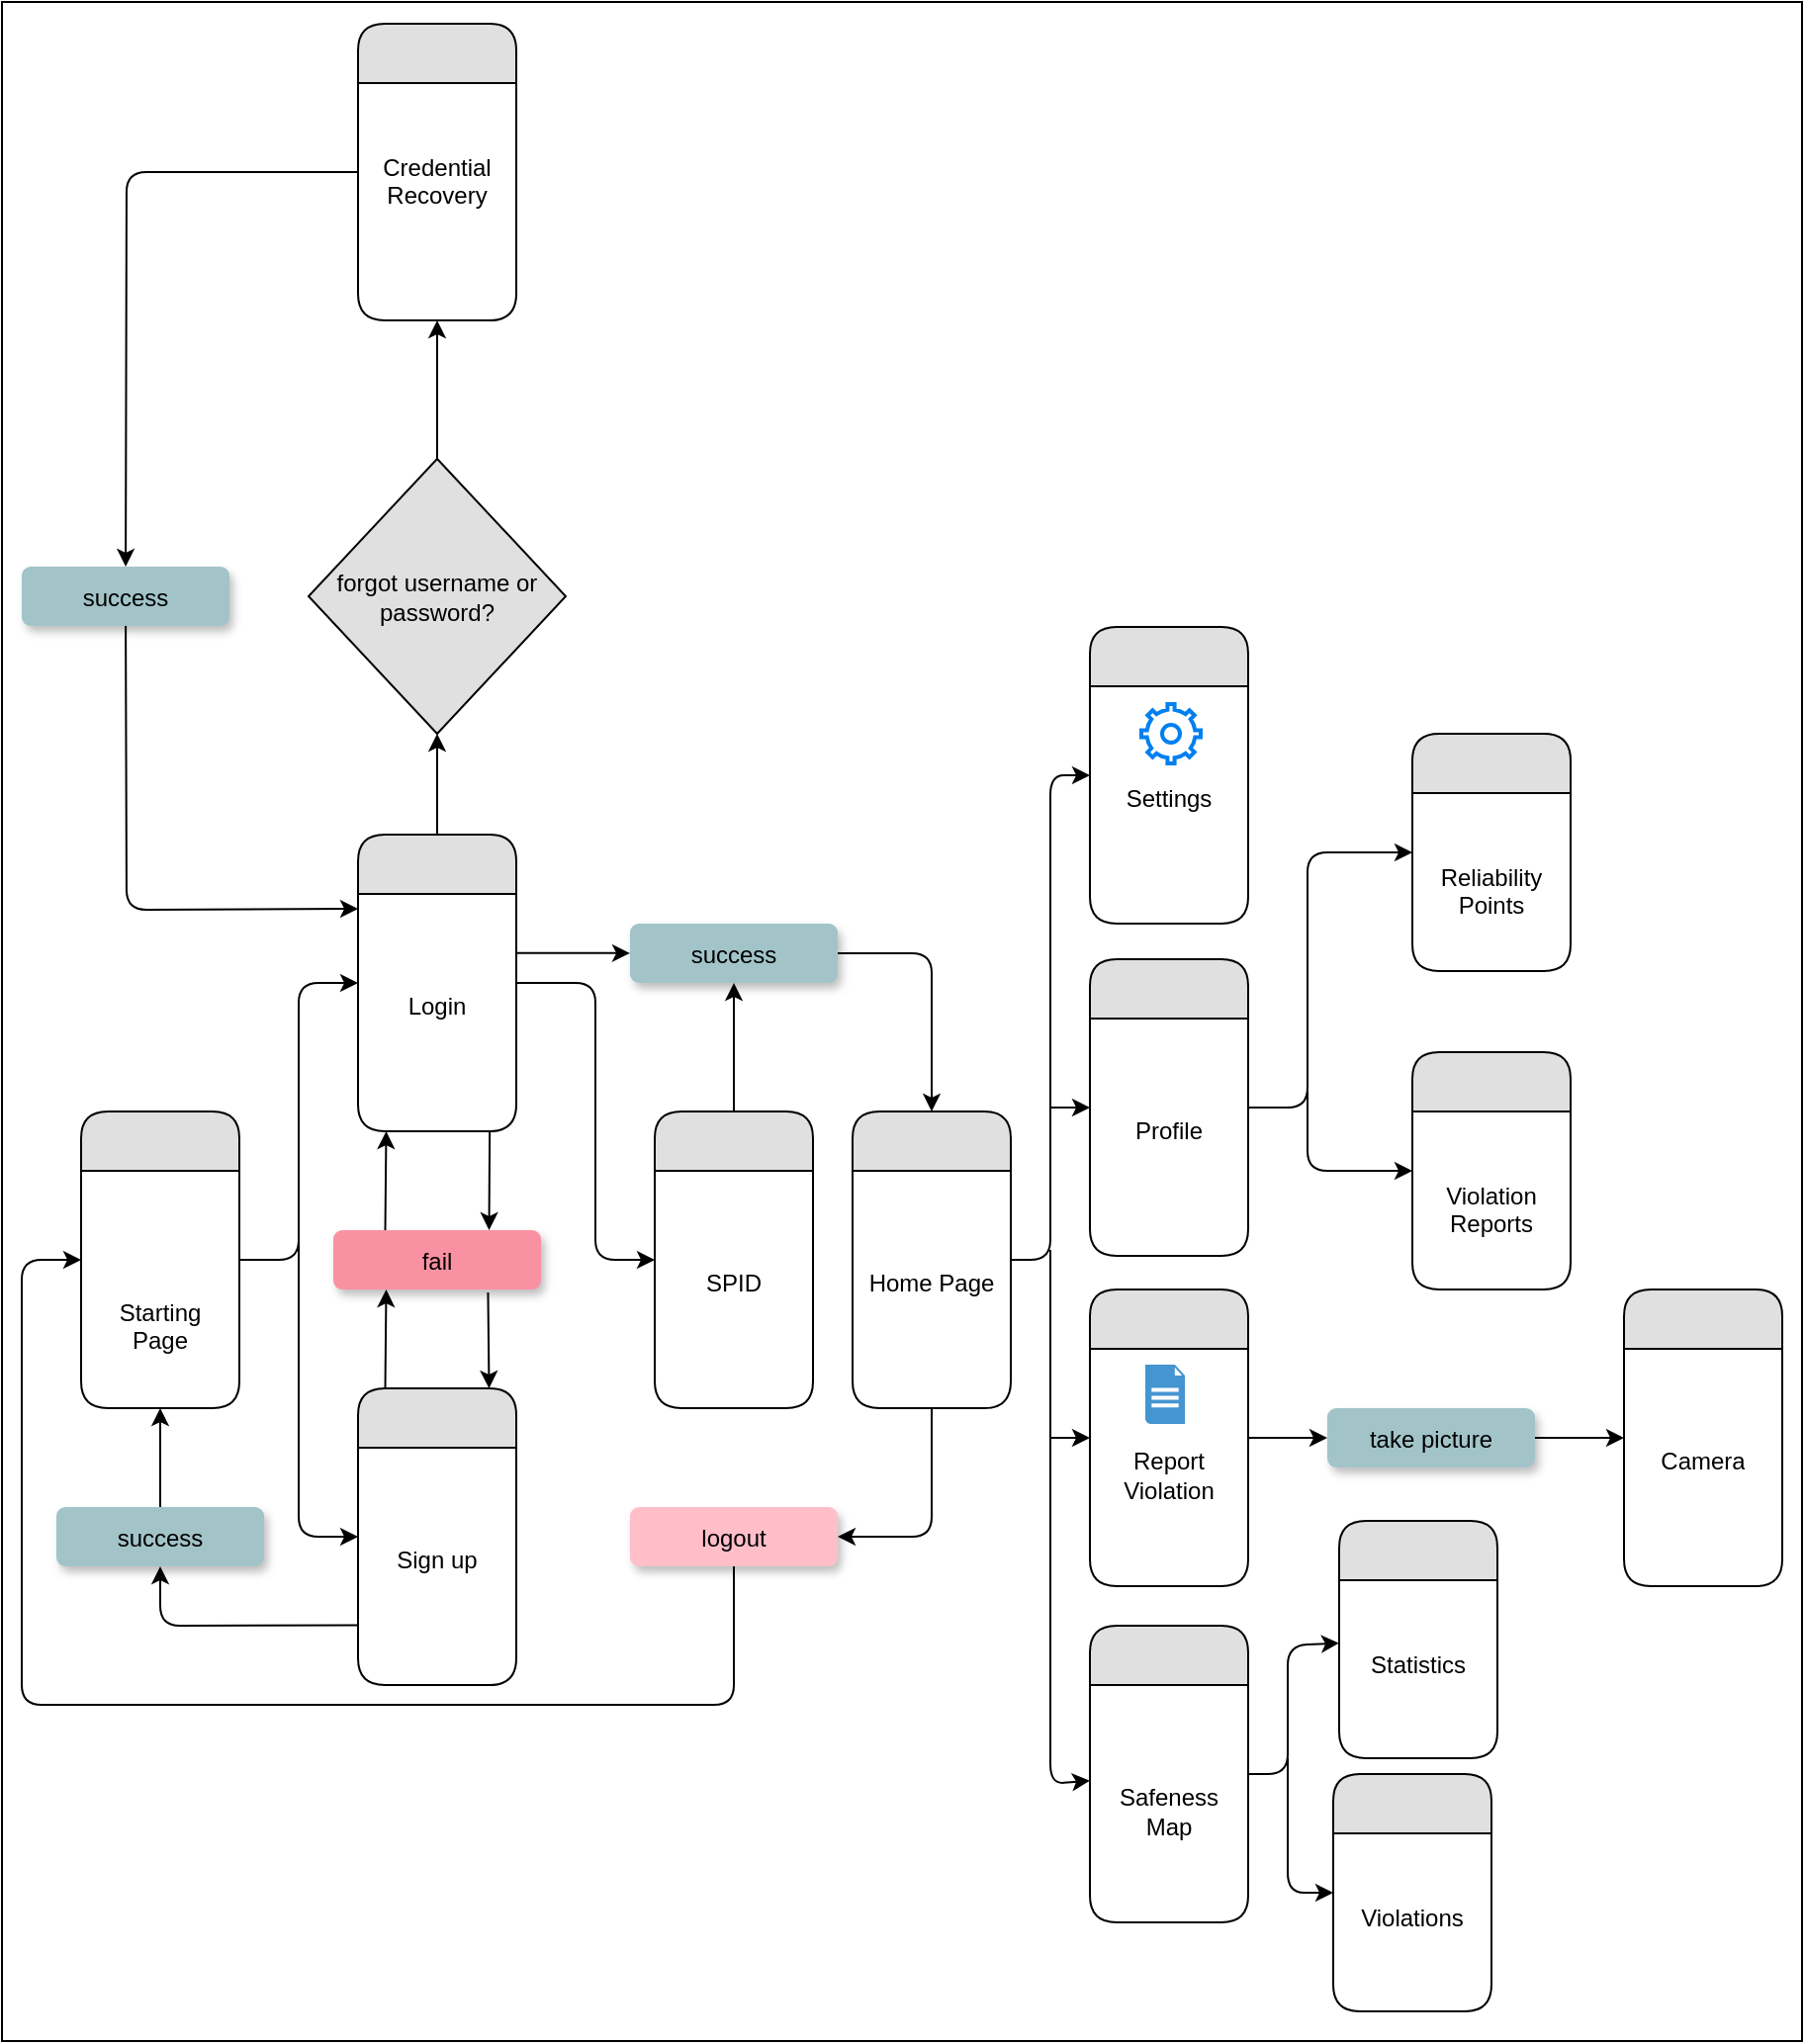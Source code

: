 <mxfile version="12.3.8" type="device" pages="3"><diagram id="z3f2P_9H4B5dmpqoYZEQ" name="Normal User Mobile UI"><mxGraphModel dx="2646" dy="2543" grid="1" gridSize="10" guides="1" tooltips="1" connect="1" arrows="1" fold="1" page="1" pageScale="1" pageWidth="827" pageHeight="1169" math="0" shadow="0"><root><mxCell id="jwIRDIrsbouLAkwQlbL2-0"/><mxCell id="jwIRDIrsbouLAkwQlbL2-1" parent="jwIRDIrsbouLAkwQlbL2-0"/><mxCell id="ulO-RU-KORwrDUxxj8Om-0" value="" style="rounded=0;whiteSpace=wrap;html=1;" vertex="1" parent="jwIRDIrsbouLAkwQlbL2-1"><mxGeometry x="60" y="-291" width="910" height="1031" as="geometry"/></mxCell><mxCell id="l0uNEaycyTz469DF2Qzb-5" value="" style="endArrow=classic;html=1;" parent="jwIRDIrsbouLAkwQlbL2-1" source="l0uNEaycyTz469DF2Qzb-13" target="l0uNEaycyTz469DF2Qzb-16" edge="1"><mxGeometry width="50" height="50" relative="1" as="geometry"><mxPoint x="140" y="336.923" as="sourcePoint"/><mxPoint x="260" y="225" as="targetPoint"/><Array as="points"><mxPoint x="210" y="345"/><mxPoint x="210" y="205"/></Array></mxGeometry></mxCell><mxCell id="l0uNEaycyTz469DF2Qzb-13" value="" style="swimlane;html=1;fontStyle=0;childLayout=stackLayout;horizontal=1;startSize=30;fillColor=#e0e0e0;horizontalStack=0;resizeParent=1;resizeLast=0;collapsible=1;marginBottom=0;swimlaneFillColor=#ffffff;align=center;rounded=1;shadow=0;comic=0;labelBackgroundColor=none;strokeWidth=1;fontFamily=Verdana;fontSize=12" parent="jwIRDIrsbouLAkwQlbL2-1" vertex="1"><mxGeometry x="100" y="270" width="80" height="150" as="geometry"/></mxCell><mxCell id="l0uNEaycyTz469DF2Qzb-14" value="&lt;br&gt;&lt;br&gt;&lt;br&gt;&lt;br&gt;Starting Page" style="text;html=1;strokeColor=none;fillColor=none;spacingLeft=4;spacingRight=4;whiteSpace=wrap;overflow=hidden;rotatable=0;points=[[0,0.5],[1,0.5]];portConstraint=eastwest;align=center;" parent="l0uNEaycyTz469DF2Qzb-13" vertex="1"><mxGeometry y="30" width="80" height="120" as="geometry"/></mxCell><mxCell id="l0uNEaycyTz469DF2Qzb-16" value="" style="swimlane;html=1;fontStyle=0;childLayout=stackLayout;horizontal=1;startSize=30;fillColor=#e0e0e0;horizontalStack=0;resizeParent=1;resizeLast=0;collapsible=1;marginBottom=0;swimlaneFillColor=#ffffff;align=center;rounded=1;shadow=0;comic=0;labelBackgroundColor=none;strokeWidth=1;fontFamily=Verdana;fontSize=12" parent="jwIRDIrsbouLAkwQlbL2-1" vertex="1"><mxGeometry x="240" y="130" width="80" height="150" as="geometry"/></mxCell><mxCell id="l0uNEaycyTz469DF2Qzb-17" value="&lt;br&gt;&lt;br&gt;&lt;br&gt;Login" style="text;html=1;strokeColor=none;fillColor=none;spacingLeft=4;spacingRight=4;whiteSpace=wrap;overflow=hidden;rotatable=0;points=[[0,0.5],[1,0.5]];portConstraint=eastwest;align=center;" parent="l0uNEaycyTz469DF2Qzb-16" vertex="1"><mxGeometry y="30" width="80" height="120" as="geometry"/></mxCell><mxCell id="l0uNEaycyTz469DF2Qzb-18" value="" style="swimlane;html=1;fontStyle=0;childLayout=stackLayout;horizontal=1;startSize=30;fillColor=#e0e0e0;horizontalStack=0;resizeParent=1;resizeLast=0;collapsible=1;marginBottom=0;swimlaneFillColor=#ffffff;align=center;rounded=1;shadow=0;comic=0;labelBackgroundColor=none;strokeWidth=1;fontFamily=Verdana;fontSize=12" parent="jwIRDIrsbouLAkwQlbL2-1" vertex="1"><mxGeometry x="240" y="410" width="80" height="150" as="geometry"/></mxCell><mxCell id="l0uNEaycyTz469DF2Qzb-19" value="&lt;br&gt;&lt;br&gt;&lt;br&gt;Sign up" style="text;html=1;strokeColor=none;fillColor=none;spacingLeft=4;spacingRight=4;whiteSpace=wrap;overflow=hidden;rotatable=0;points=[[0,0.5],[1,0.5]];portConstraint=eastwest;align=center;" parent="l0uNEaycyTz469DF2Qzb-18" vertex="1"><mxGeometry y="30" width="80" height="120" as="geometry"/></mxCell><mxCell id="l0uNEaycyTz469DF2Qzb-20" value="" style="endArrow=classic;html=1;" parent="jwIRDIrsbouLAkwQlbL2-1" target="l0uNEaycyTz469DF2Qzb-18" edge="1"><mxGeometry width="50" height="50" relative="1" as="geometry"><mxPoint x="210" y="330" as="sourcePoint"/><mxPoint x="180" y="450" as="targetPoint"/><Array as="points"><mxPoint x="210" y="485"/></Array></mxGeometry></mxCell><mxCell id="l0uNEaycyTz469DF2Qzb-21" value="" style="swimlane;html=1;fontStyle=0;childLayout=stackLayout;horizontal=1;startSize=30;fillColor=#e0e0e0;horizontalStack=0;resizeParent=1;resizeLast=0;collapsible=1;marginBottom=0;swimlaneFillColor=#ffffff;align=center;rounded=1;shadow=0;comic=0;labelBackgroundColor=none;strokeWidth=1;fontFamily=Verdana;fontSize=12" parent="jwIRDIrsbouLAkwQlbL2-1" vertex="1"><mxGeometry x="390" y="270" width="80" height="150" as="geometry"/></mxCell><mxCell id="l0uNEaycyTz469DF2Qzb-22" value="&lt;br&gt;&lt;br&gt;&lt;br&gt;SPID" style="text;html=1;strokeColor=none;fillColor=none;spacingLeft=4;spacingRight=4;whiteSpace=wrap;overflow=hidden;rotatable=0;points=[[0,0.5],[1,0.5]];portConstraint=eastwest;align=center;" parent="l0uNEaycyTz469DF2Qzb-21" vertex="1"><mxGeometry y="30" width="80" height="120" as="geometry"/></mxCell><mxCell id="l0uNEaycyTz469DF2Qzb-23" value="" style="endArrow=classic;html=1;" parent="jwIRDIrsbouLAkwQlbL2-1" source="l0uNEaycyTz469DF2Qzb-16" target="l0uNEaycyTz469DF2Qzb-21" edge="1"><mxGeometry width="50" height="50" relative="1" as="geometry"><mxPoint x="380" y="170" as="sourcePoint"/><mxPoint x="430" y="120" as="targetPoint"/><Array as="points"><mxPoint x="360" y="205"/><mxPoint x="360" y="345"/></Array></mxGeometry></mxCell><mxCell id="l0uNEaycyTz469DF2Qzb-24" value="forgot username or password?" style="rhombus;whiteSpace=wrap;html=1;fillColor=#e0e0e0" parent="jwIRDIrsbouLAkwQlbL2-1" vertex="1"><mxGeometry x="215" y="-60" width="130" height="139" as="geometry"/></mxCell><mxCell id="l0uNEaycyTz469DF2Qzb-25" value="" style="endArrow=classic;html=1;" parent="jwIRDIrsbouLAkwQlbL2-1" source="l0uNEaycyTz469DF2Qzb-16" target="l0uNEaycyTz469DF2Qzb-24" edge="1"><mxGeometry width="50" height="50" relative="1" as="geometry"><mxPoint x="470" y="120" as="sourcePoint"/><mxPoint x="520" y="70" as="targetPoint"/></mxGeometry></mxCell><mxCell id="l0uNEaycyTz469DF2Qzb-26" value="" style="swimlane;html=1;fontStyle=0;childLayout=stackLayout;horizontal=1;startSize=30;fillColor=#e0e0e0;horizontalStack=0;resizeParent=1;resizeLast=0;collapsible=1;marginBottom=0;swimlaneFillColor=#ffffff;align=center;rounded=1;shadow=0;comic=0;labelBackgroundColor=none;strokeWidth=1;fontFamily=Verdana;fontSize=12" parent="jwIRDIrsbouLAkwQlbL2-1" vertex="1"><mxGeometry x="240" y="-280" width="80" height="150" as="geometry"/></mxCell><mxCell id="l0uNEaycyTz469DF2Qzb-27" value="&lt;br&gt;&lt;br&gt;Credential Recovery" style="text;html=1;strokeColor=none;fillColor=none;spacingLeft=4;spacingRight=4;whiteSpace=wrap;overflow=hidden;rotatable=0;points=[[0,0.5],[1,0.5]];portConstraint=eastwest;align=center;" parent="l0uNEaycyTz469DF2Qzb-26" vertex="1"><mxGeometry y="30" width="80" height="120" as="geometry"/></mxCell><mxCell id="l0uNEaycyTz469DF2Qzb-28" value="" style="endArrow=classic;html=1;" parent="jwIRDIrsbouLAkwQlbL2-1" source="l0uNEaycyTz469DF2Qzb-24" target="l0uNEaycyTz469DF2Qzb-26" edge="1"><mxGeometry width="50" height="50" relative="1" as="geometry"><mxPoint x="290" y="160" as="sourcePoint"/><mxPoint x="290.509" y="88.475" as="targetPoint"/></mxGeometry></mxCell><mxCell id="l0uNEaycyTz469DF2Qzb-30" value="success" style="shadow=1;fillColor=#A2C4C9;strokeColor=none;rounded=1;" parent="jwIRDIrsbouLAkwQlbL2-1" vertex="1"><mxGeometry x="70" y="-5.5" width="105" height="30" as="geometry"/></mxCell><mxCell id="l0uNEaycyTz469DF2Qzb-32" value="" style="endArrow=classic;html=1;" parent="jwIRDIrsbouLAkwQlbL2-1" source="l0uNEaycyTz469DF2Qzb-26" target="l0uNEaycyTz469DF2Qzb-30" edge="1"><mxGeometry width="50" height="50" relative="1" as="geometry"><mxPoint x="440" y="-90" as="sourcePoint"/><mxPoint x="490" y="-140" as="targetPoint"/><Array as="points"><mxPoint x="123" y="-205"/></Array></mxGeometry></mxCell><mxCell id="l0uNEaycyTz469DF2Qzb-33" value="" style="endArrow=classic;html=1;entryX=0;entryY=0.25;entryDx=0;entryDy=0;" parent="jwIRDIrsbouLAkwQlbL2-1" source="l0uNEaycyTz469DF2Qzb-30" target="l0uNEaycyTz469DF2Qzb-16" edge="1"><mxGeometry width="50" height="50" relative="1" as="geometry"><mxPoint x="100" y="170" as="sourcePoint"/><mxPoint x="150" y="120" as="targetPoint"/><Array as="points"><mxPoint x="123" y="168"/></Array></mxGeometry></mxCell><mxCell id="l0uNEaycyTz469DF2Qzb-35" value="fail" style="shadow=1;fillColor=#FA91A2;strokeColor=none;rounded=1;" parent="jwIRDIrsbouLAkwQlbL2-1" vertex="1"><mxGeometry x="227.5" y="330" width="105" height="30" as="geometry"/></mxCell><mxCell id="l0uNEaycyTz469DF2Qzb-36" value="" style="endArrow=classic;html=1;entryX=0.75;entryY=0;entryDx=0;entryDy=0;exitX=0.832;exitY=0.999;exitDx=0;exitDy=0;exitPerimeter=0;" parent="jwIRDIrsbouLAkwQlbL2-1" source="l0uNEaycyTz469DF2Qzb-17" target="l0uNEaycyTz469DF2Qzb-35" edge="1"><mxGeometry width="50" height="50" relative="1" as="geometry"><mxPoint x="380" y="130" as="sourcePoint"/><mxPoint x="430" y="80" as="targetPoint"/></mxGeometry></mxCell><mxCell id="l0uNEaycyTz469DF2Qzb-37" value="" style="endArrow=classic;html=1;entryX=0.75;entryY=0;entryDx=0;entryDy=0;exitX=0.745;exitY=1.051;exitDx=0;exitDy=0;exitPerimeter=0;" parent="jwIRDIrsbouLAkwQlbL2-1" source="l0uNEaycyTz469DF2Qzb-35" edge="1"><mxGeometry width="50" height="50" relative="1" as="geometry"><mxPoint x="306.56" y="365.88" as="sourcePoint"/><mxPoint x="306.25" y="410.0" as="targetPoint"/></mxGeometry></mxCell><mxCell id="l0uNEaycyTz469DF2Qzb-39" value="" style="endArrow=classic;html=1;exitX=0.25;exitY=0;exitDx=0;exitDy=0;entryX=0.178;entryY=1;entryDx=0;entryDy=0;entryPerimeter=0;" parent="jwIRDIrsbouLAkwQlbL2-1" source="l0uNEaycyTz469DF2Qzb-35" target="l0uNEaycyTz469DF2Qzb-17" edge="1"><mxGeometry width="50" height="50" relative="1" as="geometry"><mxPoint x="250.537" y="319.105" as="sourcePoint"/><mxPoint x="260" y="290" as="targetPoint"/></mxGeometry></mxCell><mxCell id="l0uNEaycyTz469DF2Qzb-40" value="" style="endArrow=classic;html=1;exitX=0.25;exitY=0;exitDx=0;exitDy=0;entryX=0.178;entryY=1;entryDx=0;entryDy=0;entryPerimeter=0;" parent="jwIRDIrsbouLAkwQlbL2-1" edge="1"><mxGeometry width="50" height="50" relative="1" as="geometry"><mxPoint x="253.75" y="410" as="sourcePoint"/><mxPoint x="254.24" y="360" as="targetPoint"/></mxGeometry></mxCell><mxCell id="l0uNEaycyTz469DF2Qzb-41" value="success" style="shadow=1;fillColor=#A2C4C9;strokeColor=none;rounded=1;" parent="jwIRDIrsbouLAkwQlbL2-1" vertex="1"><mxGeometry x="87.5" y="470" width="105" height="30" as="geometry"/></mxCell><mxCell id="l0uNEaycyTz469DF2Qzb-42" value="" style="endArrow=classic;html=1;exitX=-0.004;exitY=0.748;exitDx=0;exitDy=0;exitPerimeter=0;" parent="jwIRDIrsbouLAkwQlbL2-1" source="l0uNEaycyTz469DF2Qzb-19" target="l0uNEaycyTz469DF2Qzb-41" edge="1"><mxGeometry width="50" height="50" relative="1" as="geometry"><mxPoint x="220" y="530" as="sourcePoint"/><mxPoint x="200" y="530" as="targetPoint"/><Array as="points"><mxPoint x="140" y="530"/></Array></mxGeometry></mxCell><mxCell id="l0uNEaycyTz469DF2Qzb-43" value="" style="endArrow=classic;html=1;" parent="jwIRDIrsbouLAkwQlbL2-1" source="l0uNEaycyTz469DF2Qzb-41" target="l0uNEaycyTz469DF2Qzb-14" edge="1"><mxGeometry width="50" height="50" relative="1" as="geometry"><mxPoint x="30" y="490" as="sourcePoint"/><mxPoint x="80" y="440" as="targetPoint"/></mxGeometry></mxCell><mxCell id="l0uNEaycyTz469DF2Qzb-44" value="success" style="shadow=1;fillColor=#A2C4C9;strokeColor=none;rounded=1;" parent="jwIRDIrsbouLAkwQlbL2-1" vertex="1"><mxGeometry x="377.5" y="175" width="105" height="30" as="geometry"/></mxCell><mxCell id="l0uNEaycyTz469DF2Qzb-45" value="" style="endArrow=classic;html=1;" parent="jwIRDIrsbouLAkwQlbL2-1" source="l0uNEaycyTz469DF2Qzb-21" target="l0uNEaycyTz469DF2Qzb-44" edge="1"><mxGeometry width="50" height="50" relative="1" as="geometry"><mxPoint x="590" y="310" as="sourcePoint"/><mxPoint x="640" y="260" as="targetPoint"/></mxGeometry></mxCell><mxCell id="l0uNEaycyTz469DF2Qzb-46" value="" style="endArrow=classic;html=1;exitX=0.997;exitY=0.249;exitDx=0;exitDy=0;exitPerimeter=0;" parent="jwIRDIrsbouLAkwQlbL2-1" source="l0uNEaycyTz469DF2Qzb-17" target="l0uNEaycyTz469DF2Qzb-44" edge="1"><mxGeometry width="50" height="50" relative="1" as="geometry"><mxPoint x="340" y="160" as="sourcePoint"/><mxPoint x="430" y="100" as="targetPoint"/></mxGeometry></mxCell><mxCell id="l0uNEaycyTz469DF2Qzb-51" value="" style="shape=image;html=1;verticalAlign=top;verticalLabelPosition=bottom;labelBackgroundColor=#ffffff;imageAspect=0;aspect=fixed;image=https://cdn0.iconfinder.com/data/icons/shift-logotypes/32/Android-128.png" parent="jwIRDIrsbouLAkwQlbL2-1" vertex="1"><mxGeometry x="122" y="315" width="35" height="35" as="geometry"/></mxCell><mxCell id="l0uNEaycyTz469DF2Qzb-52" value="" style="shape=image;html=1;verticalAlign=top;verticalLabelPosition=bottom;labelBackgroundColor=#ffffff;imageAspect=0;aspect=fixed;image=https://cdn3.iconfinder.com/data/icons/essential-rounded/64/Rounded-31-128.png" parent="jwIRDIrsbouLAkwQlbL2-1" vertex="1"><mxGeometry x="265" y="175" width="28" height="28" as="geometry"/></mxCell><mxCell id="l0uNEaycyTz469DF2Qzb-53" value="" style="shape=image;html=1;verticalAlign=top;verticalLabelPosition=bottom;labelBackgroundColor=#ffffff;imageAspect=0;aspect=fixed;image=https://cdn4.iconfinder.com/data/icons/thefreeforty/30/thefreeforty_register-128.png" parent="jwIRDIrsbouLAkwQlbL2-1" vertex="1"><mxGeometry x="265" y="449" width="28" height="28" as="geometry"/></mxCell><mxCell id="l0uNEaycyTz469DF2Qzb-54" value="" style="shape=image;html=1;verticalAlign=top;verticalLabelPosition=bottom;labelBackgroundColor=#ffffff;imageAspect=0;aspect=fixed;image=https://cdn3.iconfinder.com/data/icons/tango-icon-library/48/system-users-128.png" parent="jwIRDIrsbouLAkwQlbL2-1" vertex="1"><mxGeometry x="411" y="306" width="39" height="39" as="geometry"/></mxCell><mxCell id="l0uNEaycyTz469DF2Qzb-55" value="" style="swimlane;html=1;fontStyle=0;childLayout=stackLayout;horizontal=1;startSize=30;fillColor=#e0e0e0;horizontalStack=0;resizeParent=1;resizeLast=0;collapsible=1;marginBottom=0;swimlaneFillColor=#ffffff;align=center;rounded=1;shadow=0;comic=0;labelBackgroundColor=none;strokeWidth=1;fontFamily=Verdana;fontSize=12" parent="jwIRDIrsbouLAkwQlbL2-1" vertex="1"><mxGeometry x="490" y="270" width="80" height="150" as="geometry"/></mxCell><mxCell id="l0uNEaycyTz469DF2Qzb-56" value="&lt;br&gt;&lt;br&gt;&lt;br&gt;Home Page" style="text;html=1;strokeColor=none;fillColor=none;spacingLeft=4;spacingRight=4;whiteSpace=wrap;overflow=hidden;rotatable=0;points=[[0,0.5],[1,0.5]];portConstraint=eastwest;align=center;" parent="l0uNEaycyTz469DF2Qzb-55" vertex="1"><mxGeometry y="30" width="80" height="120" as="geometry"/></mxCell><mxCell id="l0uNEaycyTz469DF2Qzb-57" value="" style="endArrow=classic;html=1;" parent="jwIRDIrsbouLAkwQlbL2-1" source="l0uNEaycyTz469DF2Qzb-44" target="l0uNEaycyTz469DF2Qzb-55" edge="1"><mxGeometry width="50" height="50" relative="1" as="geometry"><mxPoint x="570" y="200" as="sourcePoint"/><mxPoint x="620" y="150" as="targetPoint"/><Array as="points"><mxPoint x="530" y="190"/></Array></mxGeometry></mxCell><mxCell id="l0uNEaycyTz469DF2Qzb-58" value="logout" style="shadow=1;fillColor=#FFBEC8;strokeColor=none;rounded=1;" parent="jwIRDIrsbouLAkwQlbL2-1" vertex="1"><mxGeometry x="377.5" y="470" width="105" height="30" as="geometry"/></mxCell><mxCell id="l0uNEaycyTz469DF2Qzb-59" value="" style="shape=image;html=1;verticalAlign=top;verticalLabelPosition=bottom;labelBackgroundColor=#ffffff;imageAspect=0;aspect=fixed;image=https://cdn3.iconfinder.com/data/icons/outline-style-1/512/home-128.png" parent="jwIRDIrsbouLAkwQlbL2-1" vertex="1"><mxGeometry x="510" y="303" width="40" height="40" as="geometry"/></mxCell><mxCell id="l0uNEaycyTz469DF2Qzb-60" value="" style="endArrow=classic;html=1;" parent="jwIRDIrsbouLAkwQlbL2-1" source="l0uNEaycyTz469DF2Qzb-55" target="l0uNEaycyTz469DF2Qzb-58" edge="1"><mxGeometry width="50" height="50" relative="1" as="geometry"><mxPoint x="640" y="530" as="sourcePoint"/><mxPoint x="690" y="480" as="targetPoint"/><Array as="points"><mxPoint x="530" y="485"/></Array></mxGeometry></mxCell><mxCell id="l0uNEaycyTz469DF2Qzb-61" value="" style="endArrow=classic;html=1;" parent="jwIRDIrsbouLAkwQlbL2-1" source="l0uNEaycyTz469DF2Qzb-58" target="l0uNEaycyTz469DF2Qzb-13" edge="1"><mxGeometry width="50" height="50" relative="1" as="geometry"><mxPoint x="350" y="570" as="sourcePoint"/><mxPoint x="400" y="520" as="targetPoint"/><Array as="points"><mxPoint x="430" y="570"/><mxPoint x="70" y="570"/><mxPoint x="70" y="345"/></Array></mxGeometry></mxCell><mxCell id="l0uNEaycyTz469DF2Qzb-62" value="" style="swimlane;html=1;fontStyle=0;childLayout=stackLayout;horizontal=1;startSize=30;fillColor=#e0e0e0;horizontalStack=0;resizeParent=1;resizeLast=0;collapsible=1;marginBottom=0;swimlaneFillColor=#ffffff;align=center;rounded=1;shadow=0;comic=0;labelBackgroundColor=none;strokeWidth=1;fontFamily=Verdana;fontSize=12" parent="jwIRDIrsbouLAkwQlbL2-1" vertex="1"><mxGeometry x="610" y="25" width="80" height="150" as="geometry"/></mxCell><mxCell id="l0uNEaycyTz469DF2Qzb-63" value="&lt;br&gt;&lt;br&gt;&lt;br&gt;Settings" style="text;html=1;strokeColor=none;fillColor=none;spacingLeft=4;spacingRight=4;whiteSpace=wrap;overflow=hidden;rotatable=0;points=[[0,0.5],[1,0.5]];portConstraint=eastwest;align=center;" parent="l0uNEaycyTz469DF2Qzb-62" vertex="1"><mxGeometry y="30" width="80" height="120" as="geometry"/></mxCell><mxCell id="l0uNEaycyTz469DF2Qzb-64" value="" style="swimlane;html=1;fontStyle=0;childLayout=stackLayout;horizontal=1;startSize=30;fillColor=#e0e0e0;horizontalStack=0;resizeParent=1;resizeLast=0;collapsible=1;marginBottom=0;swimlaneFillColor=#ffffff;align=center;rounded=1;shadow=0;comic=0;labelBackgroundColor=none;strokeWidth=1;fontFamily=Verdana;fontSize=12" parent="jwIRDIrsbouLAkwQlbL2-1" vertex="1"><mxGeometry x="610" y="193" width="80" height="150" as="geometry"/></mxCell><mxCell id="l0uNEaycyTz469DF2Qzb-65" value="&lt;br&gt;&lt;br&gt;&lt;br&gt;Profile" style="text;html=1;strokeColor=none;fillColor=none;spacingLeft=4;spacingRight=4;whiteSpace=wrap;overflow=hidden;rotatable=0;points=[[0,0.5],[1,0.5]];portConstraint=eastwest;align=center;" parent="l0uNEaycyTz469DF2Qzb-64" vertex="1"><mxGeometry y="30" width="80" height="120" as="geometry"/></mxCell><mxCell id="l0uNEaycyTz469DF2Qzb-66" value="" style="swimlane;html=1;fontStyle=0;childLayout=stackLayout;horizontal=1;startSize=30;fillColor=#e0e0e0;horizontalStack=0;resizeParent=1;resizeLast=0;collapsible=1;marginBottom=0;swimlaneFillColor=#ffffff;align=center;rounded=1;shadow=0;comic=0;labelBackgroundColor=none;strokeWidth=1;fontFamily=Verdana;fontSize=12" parent="jwIRDIrsbouLAkwQlbL2-1" vertex="1"><mxGeometry x="610" y="360" width="80" height="150" as="geometry"/></mxCell><mxCell id="l0uNEaycyTz469DF2Qzb-67" value="&lt;br&gt;&lt;br&gt;&lt;br&gt;Report Violation" style="text;html=1;strokeColor=none;fillColor=none;spacingLeft=4;spacingRight=4;whiteSpace=wrap;overflow=hidden;rotatable=0;points=[[0,0.5],[1,0.5]];portConstraint=eastwest;align=center;" parent="l0uNEaycyTz469DF2Qzb-66" vertex="1"><mxGeometry y="30" width="80" height="120" as="geometry"/></mxCell><mxCell id="l0uNEaycyTz469DF2Qzb-68" value="" style="swimlane;html=1;fontStyle=0;childLayout=stackLayout;horizontal=1;startSize=30;fillColor=#e0e0e0;horizontalStack=0;resizeParent=1;resizeLast=0;collapsible=1;marginBottom=0;swimlaneFillColor=#ffffff;align=center;rounded=1;shadow=0;comic=0;labelBackgroundColor=none;strokeWidth=1;fontFamily=Verdana;fontSize=12" parent="jwIRDIrsbouLAkwQlbL2-1" vertex="1"><mxGeometry x="610" y="530" width="80" height="150" as="geometry"/></mxCell><mxCell id="l0uNEaycyTz469DF2Qzb-69" value="&lt;br&gt;&lt;br&gt;&lt;br&gt;Safeness Map" style="text;html=1;strokeColor=none;fillColor=none;spacingLeft=4;spacingRight=4;whiteSpace=wrap;overflow=hidden;rotatable=0;points=[[0,0.5],[1,0.5]];portConstraint=eastwest;align=center;" parent="l0uNEaycyTz469DF2Qzb-68" vertex="1"><mxGeometry y="30" width="80" height="120" as="geometry"/></mxCell><mxCell id="l0uNEaycyTz469DF2Qzb-70" value="" style="html=1;verticalLabelPosition=bottom;align=center;labelBackgroundColor=#ffffff;verticalAlign=top;strokeWidth=2;strokeColor=#0080F0;shadow=0;dashed=0;shape=mxgraph.ios7.icons.settings;" parent="jwIRDIrsbouLAkwQlbL2-1" vertex="1"><mxGeometry x="636" y="64" width="30" height="30" as="geometry"/></mxCell><mxCell id="l0uNEaycyTz469DF2Qzb-71" value="" style="shape=image;html=1;verticalAlign=top;verticalLabelPosition=bottom;labelBackgroundColor=#ffffff;imageAspect=0;aspect=fixed;image=https://cdn0.iconfinder.com/data/icons/elasto-online-store/26/00-ELASTOFONT-STORE-READY_user-circle-128.png" parent="jwIRDIrsbouLAkwQlbL2-1" vertex="1"><mxGeometry x="628" y="225" width="45" height="45" as="geometry"/></mxCell><mxCell id="l0uNEaycyTz469DF2Qzb-72" value="" style="shadow=0;dashed=0;html=1;strokeColor=none;fillColor=#4495D1;labelPosition=center;verticalLabelPosition=bottom;verticalAlign=top;align=center;outlineConnect=0;shape=mxgraph.veeam.2d.report;" parent="jwIRDIrsbouLAkwQlbL2-1" vertex="1"><mxGeometry x="638" y="398" width="20" height="30" as="geometry"/></mxCell><mxCell id="l0uNEaycyTz469DF2Qzb-74" value="" style="shape=image;html=1;verticalAlign=top;verticalLabelPosition=bottom;labelBackgroundColor=#ffffff;imageAspect=0;aspect=fixed;image=https://cdn3.iconfinder.com/data/icons/other-icons/48/map-128.png" parent="jwIRDIrsbouLAkwQlbL2-1" vertex="1"><mxGeometry x="622" y="560" width="59" height="59" as="geometry"/></mxCell><mxCell id="l0uNEaycyTz469DF2Qzb-75" value="" style="endArrow=classic;html=1;" parent="jwIRDIrsbouLAkwQlbL2-1" source="l0uNEaycyTz469DF2Qzb-55" target="l0uNEaycyTz469DF2Qzb-62" edge="1"><mxGeometry width="50" height="50" relative="1" as="geometry"><mxPoint x="440" y="690" as="sourcePoint"/><mxPoint x="490" y="640" as="targetPoint"/><Array as="points"><mxPoint x="590" y="345"/><mxPoint x="590" y="100"/></Array></mxGeometry></mxCell><mxCell id="l0uNEaycyTz469DF2Qzb-76" value="" style="endArrow=classic;html=1;" parent="jwIRDIrsbouLAkwQlbL2-1" target="l0uNEaycyTz469DF2Qzb-64" edge="1"><mxGeometry width="50" height="50" relative="1" as="geometry"><mxPoint x="590" y="268" as="sourcePoint"/><mxPoint x="490" y="620" as="targetPoint"/></mxGeometry></mxCell><mxCell id="l0uNEaycyTz469DF2Qzb-77" value="" style="endArrow=classic;html=1;" parent="jwIRDIrsbouLAkwQlbL2-1" target="l0uNEaycyTz469DF2Qzb-68" edge="1"><mxGeometry width="50" height="50" relative="1" as="geometry"><mxPoint x="590" y="340" as="sourcePoint"/><mxPoint x="450" y="720" as="targetPoint"/><Array as="points"><mxPoint x="590" y="610"/></Array></mxGeometry></mxCell><mxCell id="l0uNEaycyTz469DF2Qzb-78" value="" style="endArrow=classic;html=1;" parent="jwIRDIrsbouLAkwQlbL2-1" target="l0uNEaycyTz469DF2Qzb-66" edge="1"><mxGeometry width="50" height="50" relative="1" as="geometry"><mxPoint x="590" y="435" as="sourcePoint"/><mxPoint x="550" y="530" as="targetPoint"/></mxGeometry></mxCell><mxCell id="O_lTEXZhO7PRBQ4552ev-0" value="take picture" style="shadow=1;fillColor=#A2C4C9;strokeColor=none;rounded=1;" parent="jwIRDIrsbouLAkwQlbL2-1" vertex="1"><mxGeometry x="730" y="420" width="105" height="30" as="geometry"/></mxCell><mxCell id="O_lTEXZhO7PRBQ4552ev-1" value="" style="endArrow=classic;html=1;" parent="jwIRDIrsbouLAkwQlbL2-1" source="l0uNEaycyTz469DF2Qzb-66" target="O_lTEXZhO7PRBQ4552ev-0" edge="1"><mxGeometry width="50" height="50" relative="1" as="geometry"><mxPoint x="800" y="570" as="sourcePoint"/><mxPoint x="850" y="520" as="targetPoint"/></mxGeometry></mxCell><mxCell id="O_lTEXZhO7PRBQ4552ev-2" value="" style="swimlane;html=1;fontStyle=0;childLayout=stackLayout;horizontal=1;startSize=30;fillColor=#e0e0e0;horizontalStack=0;resizeParent=1;resizeLast=0;collapsible=1;marginBottom=0;swimlaneFillColor=#ffffff;align=center;rounded=1;shadow=0;comic=0;labelBackgroundColor=none;strokeWidth=1;fontFamily=Verdana;fontSize=12" parent="jwIRDIrsbouLAkwQlbL2-1" vertex="1"><mxGeometry x="880" y="360" width="80" height="150" as="geometry"/></mxCell><mxCell id="O_lTEXZhO7PRBQ4552ev-3" value="&lt;br&gt;&lt;br&gt;&lt;br&gt;Camera" style="text;html=1;strokeColor=none;fillColor=none;spacingLeft=4;spacingRight=4;whiteSpace=wrap;overflow=hidden;rotatable=0;points=[[0,0.5],[1,0.5]];portConstraint=eastwest;align=center;" parent="O_lTEXZhO7PRBQ4552ev-2" vertex="1"><mxGeometry y="30" width="80" height="120" as="geometry"/></mxCell><mxCell id="O_lTEXZhO7PRBQ4552ev-4" value="" style="shape=image;html=1;verticalAlign=top;verticalLabelPosition=bottom;labelBackgroundColor=#ffffff;imageAspect=0;aspect=fixed;image=https://cdn3.iconfinder.com/data/icons/wpzoom-developer-icon-set/500/32-128.png" parent="jwIRDIrsbouLAkwQlbL2-1" vertex="1"><mxGeometry x="897" y="391" width="48" height="48" as="geometry"/></mxCell><mxCell id="O_lTEXZhO7PRBQ4552ev-5" value="" style="endArrow=classic;html=1;" parent="jwIRDIrsbouLAkwQlbL2-1" source="O_lTEXZhO7PRBQ4552ev-0" target="O_lTEXZhO7PRBQ4552ev-2" edge="1"><mxGeometry width="50" height="50" relative="1" as="geometry"><mxPoint x="805" y="435" as="sourcePoint"/><mxPoint x="850" y="550" as="targetPoint"/></mxGeometry></mxCell><mxCell id="O_lTEXZhO7PRBQ4552ev-6" value="" style="swimlane;html=1;fontStyle=0;childLayout=stackLayout;horizontal=1;startSize=30;fillColor=#e0e0e0;horizontalStack=0;resizeParent=1;resizeLast=0;collapsible=1;marginBottom=0;swimlaneFillColor=#ffffff;align=center;rounded=1;shadow=0;comic=0;labelBackgroundColor=none;strokeWidth=1;fontFamily=Verdana;fontSize=12" parent="jwIRDIrsbouLAkwQlbL2-1" vertex="1"><mxGeometry x="773" y="79" width="80" height="120" as="geometry"/></mxCell><mxCell id="O_lTEXZhO7PRBQ4552ev-7" value="&lt;br&gt;&lt;br&gt;Reliability Points" style="text;html=1;strokeColor=none;fillColor=none;spacingLeft=4;spacingRight=4;whiteSpace=wrap;overflow=hidden;rotatable=0;points=[[0,0.5],[1,0.5]];portConstraint=eastwest;align=center;" parent="O_lTEXZhO7PRBQ4552ev-6" vertex="1"><mxGeometry y="30" width="80" height="90" as="geometry"/></mxCell><mxCell id="O_lTEXZhO7PRBQ4552ev-11" value="" style="swimlane;html=1;fontStyle=0;childLayout=stackLayout;horizontal=1;startSize=30;fillColor=#e0e0e0;horizontalStack=0;resizeParent=1;resizeLast=0;collapsible=1;marginBottom=0;swimlaneFillColor=#ffffff;align=center;rounded=1;shadow=0;comic=0;labelBackgroundColor=none;strokeWidth=1;fontFamily=Verdana;fontSize=12" parent="jwIRDIrsbouLAkwQlbL2-1" vertex="1"><mxGeometry x="773" y="240" width="80" height="120" as="geometry"/></mxCell><mxCell id="O_lTEXZhO7PRBQ4552ev-12" value="&lt;br&gt;&lt;br&gt;Violation Reports" style="text;html=1;strokeColor=none;fillColor=none;spacingLeft=4;spacingRight=4;whiteSpace=wrap;overflow=hidden;rotatable=0;points=[[0,0.5],[1,0.5]];portConstraint=eastwest;align=center;" parent="O_lTEXZhO7PRBQ4552ev-11" vertex="1"><mxGeometry y="30" width="80" height="90" as="geometry"/></mxCell><mxCell id="O_lTEXZhO7PRBQ4552ev-13" value="" style="endArrow=classic;html=1;" parent="jwIRDIrsbouLAkwQlbL2-1" source="l0uNEaycyTz469DF2Qzb-64" target="O_lTEXZhO7PRBQ4552ev-6" edge="1"><mxGeometry width="50" height="50" relative="1" as="geometry"><mxPoint x="710" y="220" as="sourcePoint"/><mxPoint x="760" y="170" as="targetPoint"/><Array as="points"><mxPoint x="720" y="268"/><mxPoint x="720" y="139"/></Array></mxGeometry></mxCell><mxCell id="O_lTEXZhO7PRBQ4552ev-14" value="" style="endArrow=classic;html=1;" parent="jwIRDIrsbouLAkwQlbL2-1" target="O_lTEXZhO7PRBQ4552ev-11" edge="1"><mxGeometry width="50" height="50" relative="1" as="geometry"><mxPoint x="720" y="260" as="sourcePoint"/><mxPoint x="760" y="300" as="targetPoint"/><Array as="points"><mxPoint x="720" y="300"/></Array></mxGeometry></mxCell><mxCell id="O_lTEXZhO7PRBQ4552ev-15" value="" style="endArrow=classic;html=1;" parent="jwIRDIrsbouLAkwQlbL2-1" source="l0uNEaycyTz469DF2Qzb-68" target="O_lTEXZhO7PRBQ4552ev-18" edge="1"><mxGeometry width="50" height="50" relative="1" as="geometry"><mxPoint x="750" y="640" as="sourcePoint"/><mxPoint x="734" y="605" as="targetPoint"/><Array as="points"><mxPoint x="710" y="605"/><mxPoint x="710" y="540"/></Array></mxGeometry></mxCell><mxCell id="O_lTEXZhO7PRBQ4552ev-18" value="" style="swimlane;html=1;fontStyle=0;childLayout=stackLayout;horizontal=1;startSize=30;fillColor=#e0e0e0;horizontalStack=0;resizeParent=1;resizeLast=0;collapsible=1;marginBottom=0;swimlaneFillColor=#ffffff;align=center;rounded=1;shadow=0;comic=0;labelBackgroundColor=none;strokeWidth=1;fontFamily=Verdana;fontSize=12" parent="jwIRDIrsbouLAkwQlbL2-1" vertex="1"><mxGeometry x="736" y="477" width="80" height="120" as="geometry"/></mxCell><mxCell id="O_lTEXZhO7PRBQ4552ev-19" value="&lt;br&gt;&lt;br&gt;Statistics" style="text;html=1;strokeColor=none;fillColor=none;spacingLeft=4;spacingRight=4;whiteSpace=wrap;overflow=hidden;rotatable=0;points=[[0,0.5],[1,0.5]];portConstraint=eastwest;align=center;" parent="O_lTEXZhO7PRBQ4552ev-18" vertex="1"><mxGeometry y="30" width="80" height="90" as="geometry"/></mxCell><mxCell id="O_lTEXZhO7PRBQ4552ev-21" value="" style="shape=image;html=1;verticalAlign=top;verticalLabelPosition=bottom;labelBackgroundColor=#ffffff;imageAspect=0;aspect=fixed;image=https://cdn3.iconfinder.com/data/icons/fugue/icon_shadowless/reports-stack.png" parent="jwIRDIrsbouLAkwQlbL2-1" vertex="1"><mxGeometry x="801" y="276" width="30" height="30" as="geometry"/></mxCell><mxCell id="O_lTEXZhO7PRBQ4552ev-22" value="" style="shape=image;html=1;verticalAlign=top;verticalLabelPosition=bottom;labelBackgroundColor=#ffffff;imageAspect=0;aspect=fixed;image=https://cdn4.iconfinder.com/data/icons/fugue/icon_shadowless/points.png" parent="jwIRDIrsbouLAkwQlbL2-1" vertex="1"><mxGeometry x="800" y="115" width="28" height="28" as="geometry"/></mxCell><mxCell id="O_lTEXZhO7PRBQ4552ev-24" value="" style="shape=image;html=1;verticalAlign=top;verticalLabelPosition=bottom;labelBackgroundColor=#ffffff;imageAspect=0;aspect=fixed;image=https://cdn0.iconfinder.com/data/icons/glyphpack/63/statistics-128.png" parent="jwIRDIrsbouLAkwQlbL2-1" vertex="1"><mxGeometry x="764" y="512" width="28" height="28" as="geometry"/></mxCell><mxCell id="cbUq31T8g5M5WrKsyp3l-0" value="" style="swimlane;html=1;fontStyle=0;childLayout=stackLayout;horizontal=1;startSize=30;fillColor=#e0e0e0;horizontalStack=0;resizeParent=1;resizeLast=0;collapsible=1;marginBottom=0;swimlaneFillColor=#ffffff;align=center;rounded=1;shadow=0;comic=0;labelBackgroundColor=none;strokeWidth=1;fontFamily=Verdana;fontSize=12" vertex="1" parent="jwIRDIrsbouLAkwQlbL2-1"><mxGeometry x="733" y="605" width="80" height="120" as="geometry"/></mxCell><mxCell id="cbUq31T8g5M5WrKsyp3l-1" value="&lt;br&gt;&lt;br&gt;Violations" style="text;html=1;strokeColor=none;fillColor=none;spacingLeft=4;spacingRight=4;whiteSpace=wrap;overflow=hidden;rotatable=0;points=[[0,0.5],[1,0.5]];portConstraint=eastwest;align=center;" vertex="1" parent="cbUq31T8g5M5WrKsyp3l-0"><mxGeometry y="30" width="80" height="90" as="geometry"/></mxCell><mxCell id="YSWBHqRYnFgP221XB6g7-0" value="" style="shape=image;html=1;verticalAlign=top;verticalLabelPosition=bottom;labelBackgroundColor=#ffffff;imageAspect=0;aspect=fixed;image=https://cdn2.iconfinder.com/data/icons/drf/PNG/exclamation.png" vertex="1" parent="jwIRDIrsbouLAkwQlbL2-1"><mxGeometry x="757" y="639" width="33" height="33" as="geometry"/></mxCell><mxCell id="YSWBHqRYnFgP221XB6g7-1" value="" style="endArrow=classic;html=1;" edge="1" parent="jwIRDIrsbouLAkwQlbL2-1" target="cbUq31T8g5M5WrKsyp3l-0"><mxGeometry width="50" height="50" relative="1" as="geometry"><mxPoint x="710" y="597" as="sourcePoint"/><mxPoint x="710" y="657" as="targetPoint"/><Array as="points"><mxPoint x="710" y="665"/></Array></mxGeometry></mxCell></root></mxGraphModel></diagram><diagram id="o9Xzw1Rr1q9eBdDpdu0U" name="Authority Mobile UI"><mxGraphModel dx="2205" dy="2424" grid="1" gridSize="10" guides="1" tooltips="1" connect="1" arrows="1" fold="1" page="1" pageScale="1" pageWidth="827" pageHeight="1169" math="0" shadow="0"><root><mxCell id="IdFuKBFBPAVHeHWz59r4-0"/><mxCell id="IdFuKBFBPAVHeHWz59r4-1" parent="IdFuKBFBPAVHeHWz59r4-0"/><mxCell id="WtY5WukKbRUHuDDchdrD-8" value="" style="rounded=0;whiteSpace=wrap;html=1;" vertex="1" parent="IdFuKBFBPAVHeHWz59r4-1"><mxGeometry x="60" y="-290" width="910" height="1310" as="geometry"/></mxCell><mxCell id="gvkQy4ZTMv0VRJzg_4PH-0" value="" style="endArrow=classic;html=1;" parent="IdFuKBFBPAVHeHWz59r4-1" source="gvkQy4ZTMv0VRJzg_4PH-1" target="gvkQy4ZTMv0VRJzg_4PH-3" edge="1"><mxGeometry width="50" height="50" relative="1" as="geometry"><mxPoint x="140" y="336.923" as="sourcePoint"/><mxPoint x="260" y="225" as="targetPoint"/><Array as="points"><mxPoint x="210" y="345"/><mxPoint x="210" y="205"/></Array></mxGeometry></mxCell><mxCell id="gvkQy4ZTMv0VRJzg_4PH-1" value="" style="swimlane;html=1;fontStyle=0;childLayout=stackLayout;horizontal=1;startSize=30;fillColor=#e0e0e0;horizontalStack=0;resizeParent=1;resizeLast=0;collapsible=1;marginBottom=0;swimlaneFillColor=#ffffff;align=center;rounded=1;shadow=0;comic=0;labelBackgroundColor=none;strokeWidth=1;fontFamily=Verdana;fontSize=12" parent="IdFuKBFBPAVHeHWz59r4-1" vertex="1"><mxGeometry x="100" y="270" width="80" height="150" as="geometry"/></mxCell><mxCell id="gvkQy4ZTMv0VRJzg_4PH-2" value="&lt;br&gt;&lt;br&gt;&lt;br&gt;&lt;br&gt;Starting Page" style="text;html=1;strokeColor=none;fillColor=none;spacingLeft=4;spacingRight=4;whiteSpace=wrap;overflow=hidden;rotatable=0;points=[[0,0.5],[1,0.5]];portConstraint=eastwest;align=center;" parent="gvkQy4ZTMv0VRJzg_4PH-1" vertex="1"><mxGeometry y="30" width="80" height="120" as="geometry"/></mxCell><mxCell id="gvkQy4ZTMv0VRJzg_4PH-3" value="" style="swimlane;html=1;fontStyle=0;childLayout=stackLayout;horizontal=1;startSize=30;fillColor=#e0e0e0;horizontalStack=0;resizeParent=1;resizeLast=0;collapsible=1;marginBottom=0;swimlaneFillColor=#ffffff;align=center;rounded=1;shadow=0;comic=0;labelBackgroundColor=none;strokeWidth=1;fontFamily=Verdana;fontSize=12" parent="IdFuKBFBPAVHeHWz59r4-1" vertex="1"><mxGeometry x="240" y="130" width="80" height="150" as="geometry"/></mxCell><mxCell id="gvkQy4ZTMv0VRJzg_4PH-4" value="&lt;br&gt;&lt;br&gt;&lt;br&gt;Login" style="text;html=1;strokeColor=none;fillColor=none;spacingLeft=4;spacingRight=4;whiteSpace=wrap;overflow=hidden;rotatable=0;points=[[0,0.5],[1,0.5]];portConstraint=eastwest;align=center;" parent="gvkQy4ZTMv0VRJzg_4PH-3" vertex="1"><mxGeometry y="30" width="80" height="120" as="geometry"/></mxCell><mxCell id="gvkQy4ZTMv0VRJzg_4PH-5" value="" style="swimlane;html=1;fontStyle=0;childLayout=stackLayout;horizontal=1;startSize=30;fillColor=#e0e0e0;horizontalStack=0;resizeParent=1;resizeLast=0;collapsible=1;marginBottom=0;swimlaneFillColor=#ffffff;align=center;rounded=1;shadow=0;comic=0;labelBackgroundColor=none;strokeWidth=1;fontFamily=Verdana;fontSize=12" parent="IdFuKBFBPAVHeHWz59r4-1" vertex="1"><mxGeometry x="240" y="410" width="80" height="150" as="geometry"/></mxCell><mxCell id="gvkQy4ZTMv0VRJzg_4PH-6" value="&lt;br&gt;&lt;br&gt;&lt;br&gt;Sign up" style="text;html=1;strokeColor=none;fillColor=none;spacingLeft=4;spacingRight=4;whiteSpace=wrap;overflow=hidden;rotatable=0;points=[[0,0.5],[1,0.5]];portConstraint=eastwest;align=center;" parent="gvkQy4ZTMv0VRJzg_4PH-5" vertex="1"><mxGeometry y="30" width="80" height="120" as="geometry"/></mxCell><mxCell id="gvkQy4ZTMv0VRJzg_4PH-7" value="" style="endArrow=classic;html=1;" parent="IdFuKBFBPAVHeHWz59r4-1" target="gvkQy4ZTMv0VRJzg_4PH-5" edge="1"><mxGeometry width="50" height="50" relative="1" as="geometry"><mxPoint x="210" y="330" as="sourcePoint"/><mxPoint x="180" y="450" as="targetPoint"/><Array as="points"><mxPoint x="210" y="485"/></Array></mxGeometry></mxCell><mxCell id="gvkQy4ZTMv0VRJzg_4PH-8" value="" style="swimlane;html=1;fontStyle=0;childLayout=stackLayout;horizontal=1;startSize=30;fillColor=#e0e0e0;horizontalStack=0;resizeParent=1;resizeLast=0;collapsible=1;marginBottom=0;swimlaneFillColor=#ffffff;align=center;rounded=1;shadow=0;comic=0;labelBackgroundColor=none;strokeWidth=1;fontFamily=Verdana;fontSize=12" parent="IdFuKBFBPAVHeHWz59r4-1" vertex="1"><mxGeometry x="390" y="270" width="80" height="150" as="geometry"/></mxCell><mxCell id="gvkQy4ZTMv0VRJzg_4PH-9" value="&lt;br&gt;&lt;br&gt;&lt;br&gt;SPID" style="text;html=1;strokeColor=none;fillColor=none;spacingLeft=4;spacingRight=4;whiteSpace=wrap;overflow=hidden;rotatable=0;points=[[0,0.5],[1,0.5]];portConstraint=eastwest;align=center;" parent="gvkQy4ZTMv0VRJzg_4PH-8" vertex="1"><mxGeometry y="30" width="80" height="120" as="geometry"/></mxCell><mxCell id="gvkQy4ZTMv0VRJzg_4PH-10" value="" style="endArrow=classic;html=1;" parent="IdFuKBFBPAVHeHWz59r4-1" source="gvkQy4ZTMv0VRJzg_4PH-3" target="gvkQy4ZTMv0VRJzg_4PH-8" edge="1"><mxGeometry width="50" height="50" relative="1" as="geometry"><mxPoint x="380" y="170" as="sourcePoint"/><mxPoint x="430" y="120" as="targetPoint"/><Array as="points"><mxPoint x="360" y="205"/><mxPoint x="360" y="345"/></Array></mxGeometry></mxCell><mxCell id="gvkQy4ZTMv0VRJzg_4PH-11" value="forgot username or password?" style="rhombus;whiteSpace=wrap;html=1;fillColor=#e0e0e0" parent="IdFuKBFBPAVHeHWz59r4-1" vertex="1"><mxGeometry x="215" y="-60" width="130" height="139" as="geometry"/></mxCell><mxCell id="gvkQy4ZTMv0VRJzg_4PH-12" value="" style="endArrow=classic;html=1;" parent="IdFuKBFBPAVHeHWz59r4-1" source="gvkQy4ZTMv0VRJzg_4PH-3" target="gvkQy4ZTMv0VRJzg_4PH-11" edge="1"><mxGeometry width="50" height="50" relative="1" as="geometry"><mxPoint x="470" y="120" as="sourcePoint"/><mxPoint x="520" y="70" as="targetPoint"/></mxGeometry></mxCell><mxCell id="gvkQy4ZTMv0VRJzg_4PH-13" value="" style="swimlane;html=1;fontStyle=0;childLayout=stackLayout;horizontal=1;startSize=30;fillColor=#e0e0e0;horizontalStack=0;resizeParent=1;resizeLast=0;collapsible=1;marginBottom=0;swimlaneFillColor=#ffffff;align=center;rounded=1;shadow=0;comic=0;labelBackgroundColor=none;strokeWidth=1;fontFamily=Verdana;fontSize=12" parent="IdFuKBFBPAVHeHWz59r4-1" vertex="1"><mxGeometry x="240" y="-280" width="80" height="150" as="geometry"/></mxCell><mxCell id="gvkQy4ZTMv0VRJzg_4PH-14" value="&lt;br&gt;&lt;br&gt;Credential Recovery" style="text;html=1;strokeColor=none;fillColor=none;spacingLeft=4;spacingRight=4;whiteSpace=wrap;overflow=hidden;rotatable=0;points=[[0,0.5],[1,0.5]];portConstraint=eastwest;align=center;" parent="gvkQy4ZTMv0VRJzg_4PH-13" vertex="1"><mxGeometry y="30" width="80" height="120" as="geometry"/></mxCell><mxCell id="gvkQy4ZTMv0VRJzg_4PH-15" value="" style="endArrow=classic;html=1;" parent="IdFuKBFBPAVHeHWz59r4-1" source="gvkQy4ZTMv0VRJzg_4PH-11" target="gvkQy4ZTMv0VRJzg_4PH-13" edge="1"><mxGeometry width="50" height="50" relative="1" as="geometry"><mxPoint x="290" y="160" as="sourcePoint"/><mxPoint x="290.509" y="88.475" as="targetPoint"/></mxGeometry></mxCell><mxCell id="gvkQy4ZTMv0VRJzg_4PH-16" value="success" style="shadow=1;fillColor=#A2C4C9;strokeColor=none;rounded=1;" parent="IdFuKBFBPAVHeHWz59r4-1" vertex="1"><mxGeometry x="70" y="-5.5" width="105" height="30" as="geometry"/></mxCell><mxCell id="gvkQy4ZTMv0VRJzg_4PH-17" value="" style="endArrow=classic;html=1;" parent="IdFuKBFBPAVHeHWz59r4-1" source="gvkQy4ZTMv0VRJzg_4PH-13" target="gvkQy4ZTMv0VRJzg_4PH-16" edge="1"><mxGeometry width="50" height="50" relative="1" as="geometry"><mxPoint x="440" y="-90" as="sourcePoint"/><mxPoint x="490" y="-140" as="targetPoint"/><Array as="points"><mxPoint x="123" y="-205"/></Array></mxGeometry></mxCell><mxCell id="gvkQy4ZTMv0VRJzg_4PH-18" value="" style="endArrow=classic;html=1;entryX=0;entryY=0.25;entryDx=0;entryDy=0;" parent="IdFuKBFBPAVHeHWz59r4-1" source="gvkQy4ZTMv0VRJzg_4PH-16" target="gvkQy4ZTMv0VRJzg_4PH-3" edge="1"><mxGeometry width="50" height="50" relative="1" as="geometry"><mxPoint x="100" y="170" as="sourcePoint"/><mxPoint x="150" y="120" as="targetPoint"/><Array as="points"><mxPoint x="123" y="168"/></Array></mxGeometry></mxCell><mxCell id="gvkQy4ZTMv0VRJzg_4PH-19" value="fail" style="shadow=1;fillColor=#FA91A2;strokeColor=none;rounded=1;" parent="IdFuKBFBPAVHeHWz59r4-1" vertex="1"><mxGeometry x="227.5" y="330" width="105" height="30" as="geometry"/></mxCell><mxCell id="gvkQy4ZTMv0VRJzg_4PH-20" value="" style="endArrow=classic;html=1;entryX=0.75;entryY=0;entryDx=0;entryDy=0;exitX=0.832;exitY=0.999;exitDx=0;exitDy=0;exitPerimeter=0;" parent="IdFuKBFBPAVHeHWz59r4-1" source="gvkQy4ZTMv0VRJzg_4PH-4" target="gvkQy4ZTMv0VRJzg_4PH-19" edge="1"><mxGeometry width="50" height="50" relative="1" as="geometry"><mxPoint x="380" y="130" as="sourcePoint"/><mxPoint x="430" y="80" as="targetPoint"/></mxGeometry></mxCell><mxCell id="gvkQy4ZTMv0VRJzg_4PH-21" value="" style="endArrow=classic;html=1;entryX=0.75;entryY=0;entryDx=0;entryDy=0;exitX=0.745;exitY=1.051;exitDx=0;exitDy=0;exitPerimeter=0;" parent="IdFuKBFBPAVHeHWz59r4-1" source="gvkQy4ZTMv0VRJzg_4PH-19" edge="1"><mxGeometry width="50" height="50" relative="1" as="geometry"><mxPoint x="306.56" y="365.88" as="sourcePoint"/><mxPoint x="306.25" y="410" as="targetPoint"/></mxGeometry></mxCell><mxCell id="gvkQy4ZTMv0VRJzg_4PH-22" value="" style="endArrow=classic;html=1;exitX=0.25;exitY=0;exitDx=0;exitDy=0;entryX=0.178;entryY=1;entryDx=0;entryDy=0;entryPerimeter=0;" parent="IdFuKBFBPAVHeHWz59r4-1" source="gvkQy4ZTMv0VRJzg_4PH-19" target="gvkQy4ZTMv0VRJzg_4PH-4" edge="1"><mxGeometry width="50" height="50" relative="1" as="geometry"><mxPoint x="250.537" y="319.105" as="sourcePoint"/><mxPoint x="260" y="290" as="targetPoint"/></mxGeometry></mxCell><mxCell id="gvkQy4ZTMv0VRJzg_4PH-23" value="" style="endArrow=classic;html=1;exitX=0.25;exitY=0;exitDx=0;exitDy=0;entryX=0.178;entryY=1;entryDx=0;entryDy=0;entryPerimeter=0;" parent="IdFuKBFBPAVHeHWz59r4-1" edge="1"><mxGeometry width="50" height="50" relative="1" as="geometry"><mxPoint x="253.75" y="410" as="sourcePoint"/><mxPoint x="254.24" y="360" as="targetPoint"/></mxGeometry></mxCell><mxCell id="gvkQy4ZTMv0VRJzg_4PH-24" value="success" style="shadow=1;fillColor=#A2C4C9;strokeColor=none;rounded=1;" parent="IdFuKBFBPAVHeHWz59r4-1" vertex="1"><mxGeometry x="87.5" y="470" width="105" height="30" as="geometry"/></mxCell><mxCell id="gvkQy4ZTMv0VRJzg_4PH-25" value="" style="endArrow=classic;html=1;exitX=-0.004;exitY=0.748;exitDx=0;exitDy=0;exitPerimeter=0;" parent="IdFuKBFBPAVHeHWz59r4-1" source="gvkQy4ZTMv0VRJzg_4PH-6" target="gvkQy4ZTMv0VRJzg_4PH-24" edge="1"><mxGeometry width="50" height="50" relative="1" as="geometry"><mxPoint x="220" y="530" as="sourcePoint"/><mxPoint x="200" y="530" as="targetPoint"/><Array as="points"><mxPoint x="140" y="530"/></Array></mxGeometry></mxCell><mxCell id="gvkQy4ZTMv0VRJzg_4PH-26" value="" style="endArrow=classic;html=1;" parent="IdFuKBFBPAVHeHWz59r4-1" source="gvkQy4ZTMv0VRJzg_4PH-24" target="gvkQy4ZTMv0VRJzg_4PH-2" edge="1"><mxGeometry width="50" height="50" relative="1" as="geometry"><mxPoint x="30" y="490" as="sourcePoint"/><mxPoint x="80" y="440" as="targetPoint"/></mxGeometry></mxCell><mxCell id="gvkQy4ZTMv0VRJzg_4PH-27" value="success" style="shadow=1;fillColor=#A2C4C9;strokeColor=none;rounded=1;" parent="IdFuKBFBPAVHeHWz59r4-1" vertex="1"><mxGeometry x="377.5" y="175" width="105" height="30" as="geometry"/></mxCell><mxCell id="gvkQy4ZTMv0VRJzg_4PH-28" value="" style="endArrow=classic;html=1;" parent="IdFuKBFBPAVHeHWz59r4-1" source="gvkQy4ZTMv0VRJzg_4PH-8" target="gvkQy4ZTMv0VRJzg_4PH-27" edge="1"><mxGeometry width="50" height="50" relative="1" as="geometry"><mxPoint x="590" y="310" as="sourcePoint"/><mxPoint x="640" y="260" as="targetPoint"/></mxGeometry></mxCell><mxCell id="gvkQy4ZTMv0VRJzg_4PH-29" value="" style="endArrow=classic;html=1;exitX=0.997;exitY=0.249;exitDx=0;exitDy=0;exitPerimeter=0;" parent="IdFuKBFBPAVHeHWz59r4-1" source="gvkQy4ZTMv0VRJzg_4PH-4" target="gvkQy4ZTMv0VRJzg_4PH-27" edge="1"><mxGeometry width="50" height="50" relative="1" as="geometry"><mxPoint x="340" y="160" as="sourcePoint"/><mxPoint x="430" y="100" as="targetPoint"/></mxGeometry></mxCell><mxCell id="gvkQy4ZTMv0VRJzg_4PH-30" value="" style="shape=image;html=1;verticalAlign=top;verticalLabelPosition=bottom;labelBackgroundColor=#ffffff;imageAspect=0;aspect=fixed;image=https://cdn0.iconfinder.com/data/icons/shift-logotypes/32/Android-128.png" parent="IdFuKBFBPAVHeHWz59r4-1" vertex="1"><mxGeometry x="122" y="315" width="35" height="35" as="geometry"/></mxCell><mxCell id="gvkQy4ZTMv0VRJzg_4PH-31" value="" style="shape=image;html=1;verticalAlign=top;verticalLabelPosition=bottom;labelBackgroundColor=#ffffff;imageAspect=0;aspect=fixed;image=https://cdn3.iconfinder.com/data/icons/essential-rounded/64/Rounded-31-128.png" parent="IdFuKBFBPAVHeHWz59r4-1" vertex="1"><mxGeometry x="265" y="175" width="28" height="28" as="geometry"/></mxCell><mxCell id="gvkQy4ZTMv0VRJzg_4PH-32" value="" style="shape=image;html=1;verticalAlign=top;verticalLabelPosition=bottom;labelBackgroundColor=#ffffff;imageAspect=0;aspect=fixed;image=https://cdn4.iconfinder.com/data/icons/thefreeforty/30/thefreeforty_register-128.png" parent="IdFuKBFBPAVHeHWz59r4-1" vertex="1"><mxGeometry x="265" y="449" width="28" height="28" as="geometry"/></mxCell><mxCell id="gvkQy4ZTMv0VRJzg_4PH-33" value="" style="shape=image;html=1;verticalAlign=top;verticalLabelPosition=bottom;labelBackgroundColor=#ffffff;imageAspect=0;aspect=fixed;image=https://cdn3.iconfinder.com/data/icons/tango-icon-library/48/system-users-128.png" parent="IdFuKBFBPAVHeHWz59r4-1" vertex="1"><mxGeometry x="411" y="306" width="39" height="39" as="geometry"/></mxCell><mxCell id="gvkQy4ZTMv0VRJzg_4PH-34" value="" style="swimlane;html=1;fontStyle=0;childLayout=stackLayout;horizontal=1;startSize=30;fillColor=#e0e0e0;horizontalStack=0;resizeParent=1;resizeLast=0;collapsible=1;marginBottom=0;swimlaneFillColor=#ffffff;align=center;rounded=1;shadow=0;comic=0;labelBackgroundColor=none;strokeWidth=1;fontFamily=Verdana;fontSize=12" parent="IdFuKBFBPAVHeHWz59r4-1" vertex="1"><mxGeometry x="490" y="270" width="80" height="150" as="geometry"/></mxCell><mxCell id="gvkQy4ZTMv0VRJzg_4PH-35" value="&lt;br&gt;&lt;br&gt;&lt;br&gt;Home Page" style="text;html=1;strokeColor=none;fillColor=none;spacingLeft=4;spacingRight=4;whiteSpace=wrap;overflow=hidden;rotatable=0;points=[[0,0.5],[1,0.5]];portConstraint=eastwest;align=center;" parent="gvkQy4ZTMv0VRJzg_4PH-34" vertex="1"><mxGeometry y="30" width="80" height="120" as="geometry"/></mxCell><mxCell id="gvkQy4ZTMv0VRJzg_4PH-36" value="" style="endArrow=classic;html=1;" parent="IdFuKBFBPAVHeHWz59r4-1" source="gvkQy4ZTMv0VRJzg_4PH-27" target="gvkQy4ZTMv0VRJzg_4PH-34" edge="1"><mxGeometry width="50" height="50" relative="1" as="geometry"><mxPoint x="570" y="200" as="sourcePoint"/><mxPoint x="620" y="150" as="targetPoint"/><Array as="points"><mxPoint x="530" y="190"/></Array></mxGeometry></mxCell><mxCell id="gvkQy4ZTMv0VRJzg_4PH-37" value="logout" style="shadow=1;fillColor=#FFBEC8;strokeColor=none;rounded=1;" parent="IdFuKBFBPAVHeHWz59r4-1" vertex="1"><mxGeometry x="377.5" y="470" width="105" height="30" as="geometry"/></mxCell><mxCell id="gvkQy4ZTMv0VRJzg_4PH-38" value="" style="shape=image;html=1;verticalAlign=top;verticalLabelPosition=bottom;labelBackgroundColor=#ffffff;imageAspect=0;aspect=fixed;image=https://cdn3.iconfinder.com/data/icons/outline-style-1/512/home-128.png" parent="IdFuKBFBPAVHeHWz59r4-1" vertex="1"><mxGeometry x="510" y="303" width="40" height="40" as="geometry"/></mxCell><mxCell id="gvkQy4ZTMv0VRJzg_4PH-39" value="" style="endArrow=classic;html=1;" parent="IdFuKBFBPAVHeHWz59r4-1" source="gvkQy4ZTMv0VRJzg_4PH-34" target="gvkQy4ZTMv0VRJzg_4PH-37" edge="1"><mxGeometry width="50" height="50" relative="1" as="geometry"><mxPoint x="640" y="530" as="sourcePoint"/><mxPoint x="690" y="480" as="targetPoint"/><Array as="points"><mxPoint x="530" y="485"/></Array></mxGeometry></mxCell><mxCell id="gvkQy4ZTMv0VRJzg_4PH-40" value="" style="endArrow=classic;html=1;" parent="IdFuKBFBPAVHeHWz59r4-1" source="gvkQy4ZTMv0VRJzg_4PH-37" target="gvkQy4ZTMv0VRJzg_4PH-1" edge="1"><mxGeometry width="50" height="50" relative="1" as="geometry"><mxPoint x="350" y="570" as="sourcePoint"/><mxPoint x="400" y="520" as="targetPoint"/><Array as="points"><mxPoint x="430" y="570"/><mxPoint x="70" y="570"/><mxPoint x="70" y="345"/></Array></mxGeometry></mxCell><mxCell id="gvkQy4ZTMv0VRJzg_4PH-41" value="" style="swimlane;html=1;fontStyle=0;childLayout=stackLayout;horizontal=1;startSize=30;fillColor=#e0e0e0;horizontalStack=0;resizeParent=1;resizeLast=0;collapsible=1;marginBottom=0;swimlaneFillColor=#ffffff;align=center;rounded=1;shadow=0;comic=0;labelBackgroundColor=none;strokeWidth=1;fontFamily=Verdana;fontSize=12" parent="IdFuKBFBPAVHeHWz59r4-1" vertex="1"><mxGeometry x="610" y="25" width="80" height="150" as="geometry"/></mxCell><mxCell id="gvkQy4ZTMv0VRJzg_4PH-42" value="&lt;br&gt;&lt;br&gt;&lt;br&gt;Settings" style="text;html=1;strokeColor=none;fillColor=none;spacingLeft=4;spacingRight=4;whiteSpace=wrap;overflow=hidden;rotatable=0;points=[[0,0.5],[1,0.5]];portConstraint=eastwest;align=center;" parent="gvkQy4ZTMv0VRJzg_4PH-41" vertex="1"><mxGeometry y="30" width="80" height="120" as="geometry"/></mxCell><mxCell id="gvkQy4ZTMv0VRJzg_4PH-43" value="" style="swimlane;html=1;fontStyle=0;childLayout=stackLayout;horizontal=1;startSize=30;fillColor=#e0e0e0;horizontalStack=0;resizeParent=1;resizeLast=0;collapsible=1;marginBottom=0;swimlaneFillColor=#ffffff;align=center;rounded=1;shadow=0;comic=0;labelBackgroundColor=none;strokeWidth=1;fontFamily=Verdana;fontSize=12" parent="IdFuKBFBPAVHeHWz59r4-1" vertex="1"><mxGeometry x="610" y="193" width="80" height="150" as="geometry"/></mxCell><mxCell id="gvkQy4ZTMv0VRJzg_4PH-44" value="&lt;br&gt;&lt;br&gt;&lt;br&gt;Profile" style="text;html=1;strokeColor=none;fillColor=none;spacingLeft=4;spacingRight=4;whiteSpace=wrap;overflow=hidden;rotatable=0;points=[[0,0.5],[1,0.5]];portConstraint=eastwest;align=center;" parent="gvkQy4ZTMv0VRJzg_4PH-43" vertex="1"><mxGeometry y="30" width="80" height="120" as="geometry"/></mxCell><mxCell id="gvkQy4ZTMv0VRJzg_4PH-45" value="" style="swimlane;html=1;fontStyle=0;childLayout=stackLayout;horizontal=1;startSize=30;fillColor=#e0e0e0;horizontalStack=0;resizeParent=1;resizeLast=0;collapsible=1;marginBottom=0;swimlaneFillColor=#ffffff;align=center;rounded=1;shadow=0;comic=0;labelBackgroundColor=none;strokeWidth=1;fontFamily=Verdana;fontSize=12" parent="IdFuKBFBPAVHeHWz59r4-1" vertex="1"><mxGeometry x="610" y="360" width="80" height="150" as="geometry"/></mxCell><mxCell id="gvkQy4ZTMv0VRJzg_4PH-46" value="&lt;br&gt;&lt;br&gt;&lt;br&gt;Report Violation" style="text;html=1;strokeColor=none;fillColor=none;spacingLeft=4;spacingRight=4;whiteSpace=wrap;overflow=hidden;rotatable=0;points=[[0,0.5],[1,0.5]];portConstraint=eastwest;align=center;" parent="gvkQy4ZTMv0VRJzg_4PH-45" vertex="1"><mxGeometry y="30" width="80" height="120" as="geometry"/></mxCell><mxCell id="gvkQy4ZTMv0VRJzg_4PH-49" value="" style="html=1;verticalLabelPosition=bottom;align=center;labelBackgroundColor=#ffffff;verticalAlign=top;strokeWidth=2;strokeColor=#0080F0;shadow=0;dashed=0;shape=mxgraph.ios7.icons.settings;" parent="IdFuKBFBPAVHeHWz59r4-1" vertex="1"><mxGeometry x="636" y="64" width="30" height="30" as="geometry"/></mxCell><mxCell id="gvkQy4ZTMv0VRJzg_4PH-50" value="" style="shape=image;html=1;verticalAlign=top;verticalLabelPosition=bottom;labelBackgroundColor=#ffffff;imageAspect=0;aspect=fixed;image=https://cdn0.iconfinder.com/data/icons/elasto-online-store/26/00-ELASTOFONT-STORE-READY_user-circle-128.png" parent="IdFuKBFBPAVHeHWz59r4-1" vertex="1"><mxGeometry x="628" y="225" width="45" height="45" as="geometry"/></mxCell><mxCell id="gvkQy4ZTMv0VRJzg_4PH-51" value="" style="shadow=0;dashed=0;html=1;strokeColor=none;fillColor=#4495D1;labelPosition=center;verticalLabelPosition=bottom;verticalAlign=top;align=center;outlineConnect=0;shape=mxgraph.veeam.2d.report;" parent="IdFuKBFBPAVHeHWz59r4-1" vertex="1"><mxGeometry x="638" y="398" width="20" height="30" as="geometry"/></mxCell><mxCell id="gvkQy4ZTMv0VRJzg_4PH-53" value="" style="endArrow=classic;html=1;" parent="IdFuKBFBPAVHeHWz59r4-1" source="gvkQy4ZTMv0VRJzg_4PH-34" target="gvkQy4ZTMv0VRJzg_4PH-41" edge="1"><mxGeometry width="50" height="50" relative="1" as="geometry"><mxPoint x="440" y="690" as="sourcePoint"/><mxPoint x="490" y="640" as="targetPoint"/><Array as="points"><mxPoint x="590" y="345"/><mxPoint x="590" y="100"/></Array></mxGeometry></mxCell><mxCell id="gvkQy4ZTMv0VRJzg_4PH-54" value="" style="endArrow=classic;html=1;" parent="IdFuKBFBPAVHeHWz59r4-1" target="gvkQy4ZTMv0VRJzg_4PH-43" edge="1"><mxGeometry width="50" height="50" relative="1" as="geometry"><mxPoint x="590" y="268" as="sourcePoint"/><mxPoint x="490" y="620" as="targetPoint"/></mxGeometry></mxCell><mxCell id="gvkQy4ZTMv0VRJzg_4PH-55" value="" style="endArrow=classic;html=1;" parent="IdFuKBFBPAVHeHWz59r4-1" target="gvkQy4ZTMv0VRJzg_4PH-81" edge="1"><mxGeometry width="50" height="50" relative="1" as="geometry"><mxPoint x="590" y="340" as="sourcePoint"/><mxPoint x="450" y="720" as="targetPoint"/><Array as="points"><mxPoint x="590" y="782"/></Array></mxGeometry></mxCell><mxCell id="gvkQy4ZTMv0VRJzg_4PH-56" value="" style="endArrow=classic;html=1;" parent="IdFuKBFBPAVHeHWz59r4-1" target="gvkQy4ZTMv0VRJzg_4PH-45" edge="1"><mxGeometry width="50" height="50" relative="1" as="geometry"><mxPoint x="590" y="435" as="sourcePoint"/><mxPoint x="550" y="530" as="targetPoint"/></mxGeometry></mxCell><mxCell id="gvkQy4ZTMv0VRJzg_4PH-57" value="take picture" style="shadow=1;fillColor=#A2C4C9;strokeColor=none;rounded=1;" parent="IdFuKBFBPAVHeHWz59r4-1" vertex="1"><mxGeometry x="730" y="420" width="105" height="30" as="geometry"/></mxCell><mxCell id="gvkQy4ZTMv0VRJzg_4PH-58" value="" style="endArrow=classic;html=1;" parent="IdFuKBFBPAVHeHWz59r4-1" source="gvkQy4ZTMv0VRJzg_4PH-45" target="gvkQy4ZTMv0VRJzg_4PH-57" edge="1"><mxGeometry width="50" height="50" relative="1" as="geometry"><mxPoint x="800" y="570" as="sourcePoint"/><mxPoint x="850" y="520" as="targetPoint"/></mxGeometry></mxCell><mxCell id="gvkQy4ZTMv0VRJzg_4PH-59" value="" style="swimlane;html=1;fontStyle=0;childLayout=stackLayout;horizontal=1;startSize=30;fillColor=#e0e0e0;horizontalStack=0;resizeParent=1;resizeLast=0;collapsible=1;marginBottom=0;swimlaneFillColor=#ffffff;align=center;rounded=1;shadow=0;comic=0;labelBackgroundColor=none;strokeWidth=1;fontFamily=Verdana;fontSize=12" parent="IdFuKBFBPAVHeHWz59r4-1" vertex="1"><mxGeometry x="880" y="360" width="80" height="150" as="geometry"/></mxCell><mxCell id="gvkQy4ZTMv0VRJzg_4PH-60" value="&lt;br&gt;&lt;br&gt;&lt;br&gt;Camera" style="text;html=1;strokeColor=none;fillColor=none;spacingLeft=4;spacingRight=4;whiteSpace=wrap;overflow=hidden;rotatable=0;points=[[0,0.5],[1,0.5]];portConstraint=eastwest;align=center;" parent="gvkQy4ZTMv0VRJzg_4PH-59" vertex="1"><mxGeometry y="30" width="80" height="120" as="geometry"/></mxCell><mxCell id="gvkQy4ZTMv0VRJzg_4PH-61" value="" style="shape=image;html=1;verticalAlign=top;verticalLabelPosition=bottom;labelBackgroundColor=#ffffff;imageAspect=0;aspect=fixed;image=https://cdn3.iconfinder.com/data/icons/wpzoom-developer-icon-set/500/32-128.png" parent="IdFuKBFBPAVHeHWz59r4-1" vertex="1"><mxGeometry x="897" y="391" width="48" height="48" as="geometry"/></mxCell><mxCell id="gvkQy4ZTMv0VRJzg_4PH-62" value="" style="endArrow=classic;html=1;" parent="IdFuKBFBPAVHeHWz59r4-1" source="gvkQy4ZTMv0VRJzg_4PH-57" target="gvkQy4ZTMv0VRJzg_4PH-59" edge="1"><mxGeometry width="50" height="50" relative="1" as="geometry"><mxPoint x="805" y="435" as="sourcePoint"/><mxPoint x="850" y="550" as="targetPoint"/></mxGeometry></mxCell><mxCell id="gvkQy4ZTMv0VRJzg_4PH-63" value="" style="swimlane;html=1;fontStyle=0;childLayout=stackLayout;horizontal=1;startSize=30;fillColor=#e0e0e0;horizontalStack=0;resizeParent=1;resizeLast=0;collapsible=1;marginBottom=0;swimlaneFillColor=#ffffff;align=center;rounded=1;shadow=0;comic=0;labelBackgroundColor=none;strokeWidth=1;fontFamily=Verdana;fontSize=12" parent="IdFuKBFBPAVHeHWz59r4-1" vertex="1"><mxGeometry x="773" y="79" width="80" height="120" as="geometry"/></mxCell><mxCell id="gvkQy4ZTMv0VRJzg_4PH-64" value="&lt;br&gt;&lt;br&gt;Reliability Points" style="text;html=1;strokeColor=none;fillColor=none;spacingLeft=4;spacingRight=4;whiteSpace=wrap;overflow=hidden;rotatable=0;points=[[0,0.5],[1,0.5]];portConstraint=eastwest;align=center;" parent="gvkQy4ZTMv0VRJzg_4PH-63" vertex="1"><mxGeometry y="30" width="80" height="90" as="geometry"/></mxCell><mxCell id="gvkQy4ZTMv0VRJzg_4PH-65" value="" style="swimlane;html=1;fontStyle=0;childLayout=stackLayout;horizontal=1;startSize=30;fillColor=#e0e0e0;horizontalStack=0;resizeParent=1;resizeLast=0;collapsible=1;marginBottom=0;swimlaneFillColor=#ffffff;align=center;rounded=1;shadow=0;comic=0;labelBackgroundColor=none;strokeWidth=1;fontFamily=Verdana;fontSize=12" parent="IdFuKBFBPAVHeHWz59r4-1" vertex="1"><mxGeometry x="773" y="240" width="80" height="120" as="geometry"/></mxCell><mxCell id="gvkQy4ZTMv0VRJzg_4PH-66" value="&lt;br&gt;&lt;br&gt;Violation Reports" style="text;html=1;strokeColor=none;fillColor=none;spacingLeft=4;spacingRight=4;whiteSpace=wrap;overflow=hidden;rotatable=0;points=[[0,0.5],[1,0.5]];portConstraint=eastwest;align=center;" parent="gvkQy4ZTMv0VRJzg_4PH-65" vertex="1"><mxGeometry y="30" width="80" height="90" as="geometry"/></mxCell><mxCell id="gvkQy4ZTMv0VRJzg_4PH-67" value="" style="endArrow=classic;html=1;" parent="IdFuKBFBPAVHeHWz59r4-1" source="gvkQy4ZTMv0VRJzg_4PH-43" target="gvkQy4ZTMv0VRJzg_4PH-63" edge="1"><mxGeometry width="50" height="50" relative="1" as="geometry"><mxPoint x="710" y="220" as="sourcePoint"/><mxPoint x="760" y="170" as="targetPoint"/><Array as="points"><mxPoint x="720" y="268"/><mxPoint x="720" y="139"/></Array></mxGeometry></mxCell><mxCell id="gvkQy4ZTMv0VRJzg_4PH-68" value="" style="endArrow=classic;html=1;" parent="IdFuKBFBPAVHeHWz59r4-1" target="gvkQy4ZTMv0VRJzg_4PH-65" edge="1"><mxGeometry width="50" height="50" relative="1" as="geometry"><mxPoint x="720" y="260" as="sourcePoint"/><mxPoint x="760" y="300" as="targetPoint"/><Array as="points"><mxPoint x="720" y="300"/></Array></mxGeometry></mxCell><mxCell id="gvkQy4ZTMv0VRJzg_4PH-70" value="" style="swimlane;html=1;fontStyle=0;childLayout=stackLayout;horizontal=1;startSize=30;fillColor=#e0e0e0;horizontalStack=0;resizeParent=1;resizeLast=0;collapsible=1;marginBottom=0;swimlaneFillColor=#ffffff;align=center;rounded=1;shadow=0;comic=0;labelBackgroundColor=none;strokeWidth=1;fontFamily=Verdana;fontSize=12" parent="IdFuKBFBPAVHeHWz59r4-1" vertex="1"><mxGeometry x="870" y="732.5" width="80" height="150" as="geometry"/></mxCell><mxCell id="gvkQy4ZTMv0VRJzg_4PH-71" value="&lt;br&gt;&lt;br&gt;&lt;br&gt;Maps API" style="text;html=1;strokeColor=none;fillColor=none;spacingLeft=4;spacingRight=4;whiteSpace=wrap;overflow=hidden;rotatable=0;points=[[0,0.5],[1,0.5]];portConstraint=eastwest;align=center;" parent="gvkQy4ZTMv0VRJzg_4PH-70" vertex="1"><mxGeometry y="30" width="80" height="120" as="geometry"/></mxCell><mxCell id="gvkQy4ZTMv0VRJzg_4PH-75" value="" style="shape=image;html=1;verticalAlign=top;verticalLabelPosition=bottom;labelBackgroundColor=#ffffff;imageAspect=0;aspect=fixed;image=https://cdn3.iconfinder.com/data/icons/fugue/icon_shadowless/reports-stack.png" parent="IdFuKBFBPAVHeHWz59r4-1" vertex="1"><mxGeometry x="801" y="276" width="30" height="30" as="geometry"/></mxCell><mxCell id="gvkQy4ZTMv0VRJzg_4PH-76" value="" style="shape=image;html=1;verticalAlign=top;verticalLabelPosition=bottom;labelBackgroundColor=#ffffff;imageAspect=0;aspect=fixed;image=https://cdn4.iconfinder.com/data/icons/fugue/icon_shadowless/points.png" parent="IdFuKBFBPAVHeHWz59r4-1" vertex="1"><mxGeometry x="800" y="115" width="28" height="28" as="geometry"/></mxCell><mxCell id="gvkQy4ZTMv0VRJzg_4PH-77" value="" style="shape=image;html=1;verticalAlign=top;verticalLabelPosition=bottom;labelBackgroundColor=#ffffff;imageAspect=0;aspect=fixed;image=https://cdn2.iconfinder.com/data/icons/metro-uinvert-dock/128/Google_Maps.png" parent="IdFuKBFBPAVHeHWz59r4-1" vertex="1"><mxGeometry x="887" y="767.5" width="42" height="42" as="geometry"/></mxCell><mxCell id="gvkQy4ZTMv0VRJzg_4PH-81" value="" style="swimlane;html=1;fontStyle=0;childLayout=stackLayout;horizontal=1;startSize=30;fillColor=#e0e0e0;horizontalStack=0;resizeParent=1;resizeLast=0;collapsible=1;marginBottom=0;swimlaneFillColor=#ffffff;align=center;rounded=1;shadow=0;comic=0;labelBackgroundColor=none;strokeWidth=1;fontFamily=Verdana;fontSize=12" parent="IdFuKBFBPAVHeHWz59r4-1" vertex="1"><mxGeometry x="610" y="710" width="80" height="150" as="geometry"/></mxCell><mxCell id="gvkQy4ZTMv0VRJzg_4PH-82" value="&lt;br&gt;&lt;br&gt;&lt;br&gt;Notifications" style="text;html=1;strokeColor=none;fillColor=none;spacingLeft=4;spacingRight=4;whiteSpace=wrap;overflow=hidden;rotatable=0;points=[[0,0.5],[1,0.5]];portConstraint=eastwest;align=center;" parent="gvkQy4ZTMv0VRJzg_4PH-81" vertex="1"><mxGeometry y="30" width="80" height="120" as="geometry"/></mxCell><mxCell id="gvkQy4ZTMv0VRJzg_4PH-85" value="" style="shape=image;html=1;verticalAlign=top;verticalLabelPosition=bottom;labelBackgroundColor=#ffffff;imageAspect=0;aspect=fixed;image=https://cdn4.iconfinder.com/data/icons/basic-user-interface-2/512/User_Interface-02-128.png" parent="IdFuKBFBPAVHeHWz59r4-1" vertex="1"><mxGeometry x="204" y="388" width="150" height="150" as="geometry"/></mxCell><mxCell id="gvkQy4ZTMv0VRJzg_4PH-88" value="" style="swimlane;html=1;fontStyle=0;childLayout=stackLayout;horizontal=1;startSize=30;fillColor=#e0e0e0;horizontalStack=0;resizeParent=1;resizeLast=0;collapsible=1;marginBottom=0;swimlaneFillColor=#ffffff;align=center;rounded=1;shadow=0;comic=0;labelBackgroundColor=none;strokeWidth=1;fontFamily=Verdana;fontSize=12" parent="IdFuKBFBPAVHeHWz59r4-1" vertex="1"><mxGeometry x="870" y="605" width="80" height="120" as="geometry"/></mxCell><mxCell id="gvkQy4ZTMv0VRJzg_4PH-89" value="&lt;br&gt;&lt;br&gt;DMV Data Visualizer" style="text;html=1;strokeColor=none;fillColor=none;spacingLeft=4;spacingRight=4;whiteSpace=wrap;overflow=hidden;rotatable=0;points=[[0,0.5],[1,0.5]];portConstraint=eastwest;align=center;" parent="gvkQy4ZTMv0VRJzg_4PH-88" vertex="1"><mxGeometry y="30" width="80" height="90" as="geometry"/></mxCell><mxCell id="gvkQy4ZTMv0VRJzg_4PH-90" value="" style="swimlane;html=1;fontStyle=0;childLayout=stackLayout;horizontal=1;startSize=30;fillColor=#e0e0e0;horizontalStack=0;resizeParent=1;resizeLast=0;collapsible=1;marginBottom=0;swimlaneFillColor=#ffffff;align=center;rounded=1;shadow=0;comic=0;labelBackgroundColor=none;strokeWidth=1;fontFamily=Verdana;fontSize=12" parent="IdFuKBFBPAVHeHWz59r4-1" vertex="1"><mxGeometry x="730" y="889" width="80" height="120" as="geometry"/></mxCell><mxCell id="gvkQy4ZTMv0VRJzg_4PH-91" value="&lt;br&gt;&lt;br&gt;Notification Verification" style="text;html=1;strokeColor=none;fillColor=none;spacingLeft=4;spacingRight=4;whiteSpace=wrap;overflow=hidden;rotatable=0;points=[[0,0.5],[1,0.5]];portConstraint=eastwest;align=center;" parent="gvkQy4ZTMv0VRJzg_4PH-90" vertex="1"><mxGeometry y="30" width="80" height="90" as="geometry"/></mxCell><mxCell id="gvkQy4ZTMv0VRJzg_4PH-92" value="" style="endArrow=classic;html=1;" parent="IdFuKBFBPAVHeHWz59r4-1" edge="1"><mxGeometry width="50" height="50" relative="1" as="geometry"><mxPoint x="590" y="607" as="sourcePoint"/><mxPoint x="610" y="607" as="targetPoint"/></mxGeometry></mxCell><mxCell id="gvkQy4ZTMv0VRJzg_4PH-96" value="" style="html=1;strokeWidth=1;shadow=0;dashed=0;shape=mxgraph.ios7.misc.notification;fillColor=#FF3B2F;strokeColor=none;buttonText=;strokeColor2=#222222;fontColor=#222222;fontSize=8;verticalLabelPosition=bottom;verticalAlign=top;align=center;" parent="IdFuKBFBPAVHeHWz59r4-1" vertex="1"><mxGeometry x="630" y="746.5" width="35" height="35" as="geometry"/></mxCell><mxCell id="gvkQy4ZTMv0VRJzg_4PH-97" value="" style="shape=image;html=1;verticalAlign=top;verticalLabelPosition=bottom;labelBackgroundColor=#ffffff;imageAspect=0;aspect=fixed;image=https://cdn4.iconfinder.com/data/icons/iconset-addictive-flavour/png/flags/flag_italy.png" parent="IdFuKBFBPAVHeHWz59r4-1" vertex="1"><mxGeometry x="891" y="637" width="34" height="34" as="geometry"/></mxCell><mxCell id="gvkQy4ZTMv0VRJzg_4PH-98" value="" style="pointerEvents=1;shadow=0;dashed=0;html=1;strokeColor=none;fillColor=#505050;labelPosition=center;verticalLabelPosition=bottom;verticalAlign=top;outlineConnect=0;align=center;shape=mxgraph.office.services.verification_service;" parent="IdFuKBFBPAVHeHWz59r4-1" vertex="1"><mxGeometry x="755" y="923" width="28" height="30" as="geometry"/></mxCell><mxCell id="hZh1q_OcsFS5x-IqkGqZ-0" value="" style="swimlane;html=1;fontStyle=0;childLayout=stackLayout;horizontal=1;startSize=30;fillColor=#e0e0e0;horizontalStack=0;resizeParent=1;resizeLast=0;collapsible=1;marginBottom=0;swimlaneFillColor=#ffffff;align=center;rounded=1;shadow=0;comic=0;labelBackgroundColor=none;strokeWidth=1;fontFamily=Verdana;fontSize=12" vertex="1" parent="IdFuKBFBPAVHeHWz59r4-1"><mxGeometry x="610" y="530" width="80" height="150" as="geometry"/></mxCell><mxCell id="hZh1q_OcsFS5x-IqkGqZ-1" value="&lt;br&gt;&lt;br&gt;&lt;br&gt;Safeness Map" style="text;html=1;strokeColor=none;fillColor=none;spacingLeft=4;spacingRight=4;whiteSpace=wrap;overflow=hidden;rotatable=0;points=[[0,0.5],[1,0.5]];portConstraint=eastwest;align=center;" vertex="1" parent="hZh1q_OcsFS5x-IqkGqZ-0"><mxGeometry y="30" width="80" height="120" as="geometry"/></mxCell><mxCell id="hZh1q_OcsFS5x-IqkGqZ-2" value="" style="shape=image;html=1;verticalAlign=top;verticalLabelPosition=bottom;labelBackgroundColor=#ffffff;imageAspect=0;aspect=fixed;image=https://cdn3.iconfinder.com/data/icons/other-icons/48/map-128.png" vertex="1" parent="IdFuKBFBPAVHeHWz59r4-1"><mxGeometry x="622" y="560" width="59" height="59" as="geometry"/></mxCell><mxCell id="hZh1q_OcsFS5x-IqkGqZ-3" value="" style="endArrow=classic;html=1;" edge="1" parent="IdFuKBFBPAVHeHWz59r4-1" source="hZh1q_OcsFS5x-IqkGqZ-0" target="hZh1q_OcsFS5x-IqkGqZ-4"><mxGeometry width="50" height="50" relative="1" as="geometry"><mxPoint x="750" y="640" as="sourcePoint"/><mxPoint x="734" y="605" as="targetPoint"/><Array as="points"><mxPoint x="710" y="605"/><mxPoint x="710" y="540"/></Array></mxGeometry></mxCell><mxCell id="hZh1q_OcsFS5x-IqkGqZ-4" value="" style="swimlane;html=1;fontStyle=0;childLayout=stackLayout;horizontal=1;startSize=30;fillColor=#e0e0e0;horizontalStack=0;resizeParent=1;resizeLast=0;collapsible=1;marginBottom=0;swimlaneFillColor=#ffffff;align=center;rounded=1;shadow=0;comic=0;labelBackgroundColor=none;strokeWidth=1;fontFamily=Verdana;fontSize=12" vertex="1" parent="IdFuKBFBPAVHeHWz59r4-1"><mxGeometry x="736" y="477" width="80" height="120" as="geometry"/></mxCell><mxCell id="hZh1q_OcsFS5x-IqkGqZ-5" value="&lt;br&gt;&lt;br&gt;Statistics" style="text;html=1;strokeColor=none;fillColor=none;spacingLeft=4;spacingRight=4;whiteSpace=wrap;overflow=hidden;rotatable=0;points=[[0,0.5],[1,0.5]];portConstraint=eastwest;align=center;" vertex="1" parent="hZh1q_OcsFS5x-IqkGqZ-4"><mxGeometry y="30" width="80" height="90" as="geometry"/></mxCell><mxCell id="hZh1q_OcsFS5x-IqkGqZ-6" value="" style="shape=image;html=1;verticalAlign=top;verticalLabelPosition=bottom;labelBackgroundColor=#ffffff;imageAspect=0;aspect=fixed;image=https://cdn0.iconfinder.com/data/icons/glyphpack/63/statistics-128.png" vertex="1" parent="IdFuKBFBPAVHeHWz59r4-1"><mxGeometry x="764" y="512" width="28" height="28" as="geometry"/></mxCell><mxCell id="hZh1q_OcsFS5x-IqkGqZ-7" value="" style="swimlane;html=1;fontStyle=0;childLayout=stackLayout;horizontal=1;startSize=30;fillColor=#e0e0e0;horizontalStack=0;resizeParent=1;resizeLast=0;collapsible=1;marginBottom=0;swimlaneFillColor=#ffffff;align=center;rounded=1;shadow=0;comic=0;labelBackgroundColor=none;strokeWidth=1;fontFamily=Verdana;fontSize=12" vertex="1" parent="IdFuKBFBPAVHeHWz59r4-1"><mxGeometry x="733" y="605" width="80" height="120" as="geometry"/></mxCell><mxCell id="hZh1q_OcsFS5x-IqkGqZ-8" value="&lt;br&gt;&lt;br&gt;Violations" style="text;html=1;strokeColor=none;fillColor=none;spacingLeft=4;spacingRight=4;whiteSpace=wrap;overflow=hidden;rotatable=0;points=[[0,0.5],[1,0.5]];portConstraint=eastwest;align=center;" vertex="1" parent="hZh1q_OcsFS5x-IqkGqZ-7"><mxGeometry y="30" width="80" height="90" as="geometry"/></mxCell><mxCell id="hZh1q_OcsFS5x-IqkGqZ-9" value="" style="shape=image;html=1;verticalAlign=top;verticalLabelPosition=bottom;labelBackgroundColor=#ffffff;imageAspect=0;aspect=fixed;image=https://cdn2.iconfinder.com/data/icons/drf/PNG/exclamation.png" vertex="1" parent="IdFuKBFBPAVHeHWz59r4-1"><mxGeometry x="757" y="639" width="33" height="33" as="geometry"/></mxCell><mxCell id="hZh1q_OcsFS5x-IqkGqZ-10" value="" style="endArrow=classic;html=1;" edge="1" parent="IdFuKBFBPAVHeHWz59r4-1" target="hZh1q_OcsFS5x-IqkGqZ-7"><mxGeometry width="50" height="50" relative="1" as="geometry"><mxPoint x="710" y="597" as="sourcePoint"/><mxPoint x="710" y="657" as="targetPoint"/><Array as="points"><mxPoint x="710" y="665"/></Array></mxGeometry></mxCell><mxCell id="hZh1q_OcsFS5x-IqkGqZ-11" value="" style="swimlane;html=1;fontStyle=0;childLayout=stackLayout;horizontal=1;startSize=30;fillColor=#e0e0e0;horizontalStack=0;resizeParent=1;resizeLast=0;collapsible=1;marginBottom=0;swimlaneFillColor=#ffffff;align=center;rounded=1;shadow=0;comic=0;labelBackgroundColor=none;strokeWidth=1;fontFamily=Verdana;fontSize=12" vertex="1" parent="IdFuKBFBPAVHeHWz59r4-1"><mxGeometry x="733" y="748" width="80" height="120" as="geometry"/></mxCell><mxCell id="hZh1q_OcsFS5x-IqkGqZ-12" value="&lt;br&gt;&lt;br&gt;Suggestions" style="text;html=1;strokeColor=none;fillColor=none;spacingLeft=4;spacingRight=4;whiteSpace=wrap;overflow=hidden;rotatable=0;points=[[0,0.5],[1,0.5]];portConstraint=eastwest;align=center;" vertex="1" parent="hZh1q_OcsFS5x-IqkGqZ-11"><mxGeometry y="30" width="80" height="90" as="geometry"/></mxCell><mxCell id="qATG_wyamj71Yhw1Wz-6-0" value="" style="shape=image;html=1;verticalAlign=top;verticalLabelPosition=bottom;labelBackgroundColor=#ffffff;imageAspect=0;aspect=fixed;image=https://cdn1.iconfinder.com/data/icons/streaming-services-2/256/TV_Schedule-128.png" vertex="1" parent="IdFuKBFBPAVHeHWz59r4-1"><mxGeometry x="756" y="779" width="36" height="36" as="geometry"/></mxCell><mxCell id="WtY5WukKbRUHuDDchdrD-1" value="" style="endArrow=classic;html=1;entryX=0;entryY=0.5;entryDx=0;entryDy=0;" edge="1" parent="IdFuKBFBPAVHeHWz59r4-1" source="gvkQy4ZTMv0VRJzg_4PH-81" target="hZh1q_OcsFS5x-IqkGqZ-8"><mxGeometry width="50" height="50" relative="1" as="geometry"><mxPoint x="490" y="790" as="sourcePoint"/><mxPoint x="540" y="740" as="targetPoint"/><Array as="points"><mxPoint x="710" y="785"/><mxPoint x="710" y="680"/></Array></mxGeometry></mxCell><mxCell id="WtY5WukKbRUHuDDchdrD-2" value="" style="endArrow=classic;html=1;" edge="1" parent="IdFuKBFBPAVHeHWz59r4-1" target="gvkQy4ZTMv0VRJzg_4PH-90"><mxGeometry width="50" height="50" relative="1" as="geometry"><mxPoint x="710" y="779" as="sourcePoint"/><mxPoint x="720" y="849" as="targetPoint"/><Array as="points"><mxPoint x="710" y="949"/></Array></mxGeometry></mxCell><mxCell id="WtY5WukKbRUHuDDchdrD-3" value="" style="endArrow=classic;html=1;" edge="1" parent="IdFuKBFBPAVHeHWz59r4-1" target="hZh1q_OcsFS5x-IqkGqZ-11"><mxGeometry width="50" height="50" relative="1" as="geometry"><mxPoint x="710" y="808" as="sourcePoint"/><mxPoint x="640" y="910" as="targetPoint"/></mxGeometry></mxCell><mxCell id="WtY5WukKbRUHuDDchdrD-4" value="" style="endArrow=classic;html=1;" edge="1" parent="IdFuKBFBPAVHeHWz59r4-1" source="hZh1q_OcsFS5x-IqkGqZ-7" target="gvkQy4ZTMv0VRJzg_4PH-88"><mxGeometry width="50" height="50" relative="1" as="geometry"><mxPoint x="440" y="840" as="sourcePoint"/><mxPoint x="490" y="790" as="targetPoint"/></mxGeometry></mxCell><mxCell id="WtY5WukKbRUHuDDchdrD-6" value="" style="endArrow=classic;html=1;" edge="1" parent="IdFuKBFBPAVHeHWz59r4-1" source="hZh1q_OcsFS5x-IqkGqZ-11" target="gvkQy4ZTMv0VRJzg_4PH-70"><mxGeometry width="50" height="50" relative="1" as="geometry"><mxPoint x="1070" y="770" as="sourcePoint"/><mxPoint x="1120" y="720" as="targetPoint"/></mxGeometry></mxCell><mxCell id="WtY5WukKbRUHuDDchdrD-7" value="" style="endArrow=classic;html=1;exitX=1;exitY=0.5;exitDx=0;exitDy=0;entryX=0;entryY=0.25;entryDx=0;entryDy=0;" edge="1" parent="IdFuKBFBPAVHeHWz59r4-1" source="hZh1q_OcsFS5x-IqkGqZ-8" target="gvkQy4ZTMv0VRJzg_4PH-70"><mxGeometry width="50" height="50" relative="1" as="geometry"><mxPoint x="430" y="790" as="sourcePoint"/><mxPoint x="480" y="740" as="targetPoint"/><Array as="points"><mxPoint x="840" y="680"/><mxPoint x="840" y="770"/></Array></mxGeometry></mxCell></root></mxGraphModel></diagram><diagram id="8pd2raUFfDllCVSGFYOv" name="Authority Web UI"><mxGraphModel dx="912" dy="1688" grid="1" gridSize="10" guides="1" tooltips="1" connect="1" arrows="1" fold="1" page="1" pageScale="1" pageWidth="827" pageHeight="1169" math="0" shadow="0"><root><mxCell id="oepmW5Y-zuvSfnWESJBm-0"/><mxCell id="oepmW5Y-zuvSfnWESJBm-1" parent="oepmW5Y-zuvSfnWESJBm-0"/><mxCell id="YfTCnXfcHBTjXMXZY4TU-0" value="" style="rounded=0;whiteSpace=wrap;html=1;" vertex="1" parent="oepmW5Y-zuvSfnWESJBm-1"><mxGeometry y="-10" width="1160" height="540" as="geometry"/></mxCell><mxCell id="h2zkthwEHMhcO7Mw4SGh-0" value="" style="swimlane;html=1;fontStyle=0;childLayout=stackLayout;horizontal=1;startSize=30;fillColor=#e0e0e0;horizontalStack=0;resizeParent=1;resizeLast=0;collapsible=1;marginBottom=0;swimlaneFillColor=#ffffff;align=center;rounded=1;shadow=0;comic=0;labelBackgroundColor=none;strokeWidth=1;fontFamily=Verdana;fontSize=12" parent="oepmW5Y-zuvSfnWESJBm-1" vertex="1"><mxGeometry x="10" y="250" width="120" height="120" as="geometry"/></mxCell><mxCell id="h2zkthwEHMhcO7Mw4SGh-1" value="&lt;br&gt;&lt;br&gt;&lt;br&gt;&lt;br&gt;Starting Page" style="text;html=1;strokeColor=none;fillColor=none;spacingLeft=4;spacingRight=4;whiteSpace=wrap;overflow=hidden;rotatable=0;points=[[0,0.5],[1,0.5]];portConstraint=eastwest;align=center;" parent="h2zkthwEHMhcO7Mw4SGh-0" vertex="1"><mxGeometry y="30" width="120" height="90" as="geometry"/></mxCell><mxCell id="h2zkthwEHMhcO7Mw4SGh-2" value="" style="shape=image;html=1;verticalAlign=top;verticalLabelPosition=bottom;labelBackgroundColor=#ffffff;imageAspect=0;aspect=fixed;image=https://cdn0.iconfinder.com/data/icons/internet-line/512/Internet_Line-06-128.png" parent="oepmW5Y-zuvSfnWESJBm-1" vertex="1"><mxGeometry x="40" y="280" width="60" height="60" as="geometry"/></mxCell><mxCell id="ilwX1x8YFgLwYJxrqhU0-0" value="" style="swimlane;html=1;fontStyle=0;childLayout=stackLayout;horizontal=1;startSize=30;fillColor=#e0e0e0;horizontalStack=0;resizeParent=1;resizeLast=0;collapsible=1;marginBottom=0;swimlaneFillColor=#ffffff;align=center;rounded=1;shadow=0;comic=0;labelBackgroundColor=none;strokeWidth=1;fontFamily=Verdana;fontSize=12" parent="oepmW5Y-zuvSfnWESJBm-1" vertex="1"><mxGeometry x="170" y="250" width="120" height="120" as="geometry"/></mxCell><mxCell id="ilwX1x8YFgLwYJxrqhU0-1" value="&lt;br&gt;&lt;br&gt;&lt;br&gt;&lt;br&gt;Sign in" style="text;html=1;strokeColor=none;fillColor=none;spacingLeft=4;spacingRight=4;whiteSpace=wrap;overflow=hidden;rotatable=0;points=[[0,0.5],[1,0.5]];portConstraint=eastwest;align=center;" parent="ilwX1x8YFgLwYJxrqhU0-0" vertex="1"><mxGeometry y="30" width="120" height="90" as="geometry"/></mxCell><mxCell id="ilwX1x8YFgLwYJxrqhU0-2" value="" style="endArrow=classic;html=1;" parent="oepmW5Y-zuvSfnWESJBm-1" source="h2zkthwEHMhcO7Mw4SGh-0" target="ilwX1x8YFgLwYJxrqhU0-0" edge="1"><mxGeometry width="50" height="50" relative="1" as="geometry"><mxPoint x="170" y="520" as="sourcePoint"/><mxPoint x="220" y="470" as="targetPoint"/></mxGeometry></mxCell><mxCell id="pFX4s9F7lVTVCoJawpuA-0" value="" style="shape=image;html=1;verticalAlign=top;verticalLabelPosition=bottom;labelBackgroundColor=#ffffff;imageAspect=0;aspect=fixed;image=https://cdn4.iconfinder.com/data/icons/thefreeforty/30/thefreeforty_register-128.png" parent="oepmW5Y-zuvSfnWESJBm-1" vertex="1"><mxGeometry x="204.5" y="289" width="51" height="51" as="geometry"/></mxCell><mxCell id="pFX4s9F7lVTVCoJawpuA-1" value="" style="endArrow=classic;html=1;" parent="oepmW5Y-zuvSfnWESJBm-1" source="ilwX1x8YFgLwYJxrqhU0-0" target="16BIAnhR4yQWogqjA9vD-1" edge="1"><mxGeometry width="50" height="50" relative="1" as="geometry"><mxPoint x="400" y="450" as="sourcePoint"/><mxPoint x="450" y="400" as="targetPoint"/></mxGeometry></mxCell><mxCell id="16BIAnhR4yQWogqjA9vD-0" value="Certificate Not Valid" style="shadow=1;fillColor=#FA91A2;strokeColor=none;rounded=1;" parent="oepmW5Y-zuvSfnWESJBm-1" vertex="1"><mxGeometry x="100" y="200" width="105" height="30" as="geometry"/></mxCell><mxCell id="16BIAnhR4yQWogqjA9vD-1" value="success" style="shadow=1;fillColor=#A2C4C9;strokeColor=none;rounded=1;" parent="oepmW5Y-zuvSfnWESJBm-1" vertex="1"><mxGeometry x="340" y="295" width="105" height="30" as="geometry"/></mxCell><mxCell id="16BIAnhR4yQWogqjA9vD-2" value="" style="endArrow=classic;html=1;" parent="oepmW5Y-zuvSfnWESJBm-1" source="ilwX1x8YFgLwYJxrqhU0-0" target="16BIAnhR4yQWogqjA9vD-0" edge="1"><mxGeometry width="50" height="50" relative="1" as="geometry"><mxPoint x="230" y="520" as="sourcePoint"/><mxPoint x="280" y="470" as="targetPoint"/><Array as="points"><mxPoint x="230" y="215"/></Array></mxGeometry></mxCell><mxCell id="16BIAnhR4yQWogqjA9vD-3" value="" style="endArrow=classic;html=1;" parent="oepmW5Y-zuvSfnWESJBm-1" source="16BIAnhR4yQWogqjA9vD-0" target="h2zkthwEHMhcO7Mw4SGh-0" edge="1"><mxGeometry width="50" height="50" relative="1" as="geometry"><mxPoint x="230" y="520" as="sourcePoint"/><mxPoint x="280" y="470" as="targetPoint"/><Array as="points"><mxPoint x="70" y="215"/></Array></mxGeometry></mxCell><mxCell id="Frde-MOXoVTGASmZsCst-0" value="" style="swimlane;html=1;fontStyle=0;childLayout=stackLayout;horizontal=1;startSize=30;fillColor=#e0e0e0;horizontalStack=0;resizeParent=1;resizeLast=0;collapsible=1;marginBottom=0;swimlaneFillColor=#ffffff;align=center;rounded=1;shadow=0;comic=0;labelBackgroundColor=none;strokeWidth=1;fontFamily=Verdana;fontSize=12" parent="oepmW5Y-zuvSfnWESJBm-1" vertex="1"><mxGeometry x="490" y="250" width="120" height="120" as="geometry"/></mxCell><mxCell id="Frde-MOXoVTGASmZsCst-1" value="&lt;br&gt;&lt;br&gt;&lt;br&gt;&lt;br&gt;Home Page" style="text;html=1;strokeColor=none;fillColor=none;spacingLeft=4;spacingRight=4;whiteSpace=wrap;overflow=hidden;rotatable=0;points=[[0,0.5],[1,0.5]];portConstraint=eastwest;align=center;" parent="Frde-MOXoVTGASmZsCst-0" vertex="1"><mxGeometry y="30" width="120" height="90" as="geometry"/></mxCell><mxCell id="Frde-MOXoVTGASmZsCst-2" value="" style="endArrow=classic;html=1;" parent="oepmW5Y-zuvSfnWESJBm-1" source="16BIAnhR4yQWogqjA9vD-1" target="Frde-MOXoVTGASmZsCst-0" edge="1"><mxGeometry width="50" height="50" relative="1" as="geometry"><mxPoint x="300" y="320" as="sourcePoint"/><mxPoint x="350" y="320" as="targetPoint"/></mxGeometry></mxCell><mxCell id="Zw13YoLn_xgm-ybuG-p4-0" value="" style="shape=image;html=1;verticalAlign=top;verticalLabelPosition=bottom;labelBackgroundColor=#ffffff;imageAspect=0;aspect=fixed;image=https://cdn3.iconfinder.com/data/icons/outline-style-1/512/home-128.png" parent="oepmW5Y-zuvSfnWESJBm-1" vertex="1"><mxGeometry x="521" y="285" width="57" height="57" as="geometry"/></mxCell><mxCell id="8vIr6ul3B9-kT0-TVknG-0" value="logout" style="shadow=1;fillColor=#FFBEC8;strokeColor=none;rounded=1;" parent="oepmW5Y-zuvSfnWESJBm-1" vertex="1"><mxGeometry x="250" y="400" width="105" height="30" as="geometry"/></mxCell><mxCell id="8vIr6ul3B9-kT0-TVknG-1" value="" style="endArrow=classic;html=1;" parent="oepmW5Y-zuvSfnWESJBm-1" source="Frde-MOXoVTGASmZsCst-0" target="8vIr6ul3B9-kT0-TVknG-0" edge="1"><mxGeometry width="50" height="50" relative="1" as="geometry"><mxPoint x="400" y="520" as="sourcePoint"/><mxPoint x="450" y="470" as="targetPoint"/><Array as="points"><mxPoint x="550" y="415"/></Array></mxGeometry></mxCell><mxCell id="8vIr6ul3B9-kT0-TVknG-3" value="" style="endArrow=classic;html=1;" parent="oepmW5Y-zuvSfnWESJBm-1" source="8vIr6ul3B9-kT0-TVknG-0" target="h2zkthwEHMhcO7Mw4SGh-0" edge="1"><mxGeometry width="50" height="50" relative="1" as="geometry"><mxPoint x="110" y="470" as="sourcePoint"/><mxPoint x="160" y="420" as="targetPoint"/><Array as="points"><mxPoint x="70" y="415"/></Array></mxGeometry></mxCell><mxCell id="avX4e1hQxtQX_vJVUDnZ-0" value="" style="swimlane;html=1;fontStyle=0;childLayout=stackLayout;horizontal=1;startSize=30;fillColor=#e0e0e0;horizontalStack=0;resizeParent=1;resizeLast=0;collapsible=1;marginBottom=0;swimlaneFillColor=#ffffff;align=center;rounded=1;shadow=0;comic=0;labelBackgroundColor=none;strokeWidth=1;fontFamily=Verdana;fontSize=12" parent="oepmW5Y-zuvSfnWESJBm-1" vertex="1"><mxGeometry x="660" width="120" height="120" as="geometry"/></mxCell><mxCell id="avX4e1hQxtQX_vJVUDnZ-1" value="&lt;br&gt;&lt;br&gt;&lt;br&gt;&lt;br&gt;Profile" style="text;html=1;strokeColor=none;fillColor=none;spacingLeft=4;spacingRight=4;whiteSpace=wrap;overflow=hidden;rotatable=0;points=[[0,0.5],[1,0.5]];portConstraint=eastwest;align=center;" parent="avX4e1hQxtQX_vJVUDnZ-0" vertex="1"><mxGeometry y="30" width="120" height="90" as="geometry"/></mxCell><mxCell id="TlOQfMxMIYirt5Szhbzw-0" value="" style="shape=image;html=1;verticalAlign=top;verticalLabelPosition=bottom;labelBackgroundColor=#ffffff;imageAspect=0;aspect=fixed;image=https://cdn0.iconfinder.com/data/icons/elasto-online-store/26/00-ELASTOFONT-STORE-READY_user-circle-128.png" parent="oepmW5Y-zuvSfnWESJBm-1" vertex="1"><mxGeometry x="690" y="35" width="60" height="60" as="geometry"/></mxCell><mxCell id="TlOQfMxMIYirt5Szhbzw-1" value="" style="swimlane;html=1;fontStyle=0;childLayout=stackLayout;horizontal=1;startSize=30;fillColor=#e0e0e0;horizontalStack=0;resizeParent=1;resizeLast=0;collapsible=1;marginBottom=0;swimlaneFillColor=#ffffff;align=center;rounded=1;shadow=0;comic=0;labelBackgroundColor=none;strokeWidth=1;fontFamily=Verdana;fontSize=12" parent="oepmW5Y-zuvSfnWESJBm-1" vertex="1"><mxGeometry x="660" y="130" width="120" height="120" as="geometry"/></mxCell><mxCell id="TlOQfMxMIYirt5Szhbzw-2" value="&lt;br&gt;&lt;br&gt;&lt;br&gt;&lt;br&gt;Safeness Map" style="text;html=1;strokeColor=none;fillColor=none;spacingLeft=4;spacingRight=4;whiteSpace=wrap;overflow=hidden;rotatable=0;points=[[0,0.5],[1,0.5]];portConstraint=eastwest;align=center;" parent="TlOQfMxMIYirt5Szhbzw-1" vertex="1"><mxGeometry y="30" width="120" height="90" as="geometry"/></mxCell><mxCell id="2il9ED__OZOZ3m7Nh8wl-0" value="" style="shape=image;html=1;verticalAlign=top;verticalLabelPosition=bottom;labelBackgroundColor=#ffffff;imageAspect=0;aspect=fixed;image=https://cdn3.iconfinder.com/data/icons/other-icons/48/map-128.png" parent="oepmW5Y-zuvSfnWESJBm-1" vertex="1"><mxGeometry x="680.5" y="156.5" width="79" height="79" as="geometry"/></mxCell><mxCell id="2il9ED__OZOZ3m7Nh8wl-1" value="" style="swimlane;html=1;fontStyle=0;childLayout=stackLayout;horizontal=1;startSize=30;fillColor=#e0e0e0;horizontalStack=0;resizeParent=1;resizeLast=0;collapsible=1;marginBottom=0;swimlaneFillColor=#ffffff;align=center;rounded=1;shadow=0;comic=0;labelBackgroundColor=none;strokeWidth=1;fontFamily=Verdana;fontSize=12" parent="oepmW5Y-zuvSfnWESJBm-1" vertex="1"><mxGeometry x="830" y="400" width="120" height="120" as="geometry"/></mxCell><mxCell id="2il9ED__OZOZ3m7Nh8wl-2" value="&lt;br&gt;&lt;br&gt;&lt;br&gt;&lt;br&gt;Suggestions" style="text;html=1;strokeColor=none;fillColor=none;spacingLeft=4;spacingRight=4;whiteSpace=wrap;overflow=hidden;rotatable=0;points=[[0,0.5],[1,0.5]];portConstraint=eastwest;align=center;" parent="2il9ED__OZOZ3m7Nh8wl-1" vertex="1"><mxGeometry y="30" width="120" height="90" as="geometry"/></mxCell><mxCell id="Q8UPIjXwTSOLB2PVcfEV-0" value="" style="swimlane;html=1;fontStyle=0;childLayout=stackLayout;horizontal=1;startSize=30;fillColor=#e0e0e0;horizontalStack=0;resizeParent=1;resizeLast=0;collapsible=1;marginBottom=0;swimlaneFillColor=#ffffff;align=center;rounded=1;shadow=0;comic=0;labelBackgroundColor=none;strokeWidth=1;fontFamily=Verdana;fontSize=12" parent="oepmW5Y-zuvSfnWESJBm-1" vertex="1"><mxGeometry x="830" y="265" width="120" height="120" as="geometry"/></mxCell><mxCell id="Q8UPIjXwTSOLB2PVcfEV-1" value="&lt;br&gt;&lt;br&gt;&lt;br&gt;&lt;br&gt;Violations" style="text;html=1;strokeColor=none;fillColor=none;spacingLeft=4;spacingRight=4;whiteSpace=wrap;overflow=hidden;rotatable=0;points=[[0,0.5],[1,0.5]];portConstraint=eastwest;align=center;" parent="Q8UPIjXwTSOLB2PVcfEV-0" vertex="1"><mxGeometry y="30" width="120" height="90" as="geometry"/></mxCell><mxCell id="Q8UPIjXwTSOLB2PVcfEV-2" value="" style="shape=image;html=1;verticalAlign=top;verticalLabelPosition=bottom;labelBackgroundColor=#ffffff;imageAspect=0;aspect=fixed;image=https://cdn1.iconfinder.com/data/icons/streaming-services-2/256/TV_Schedule-128.png" parent="oepmW5Y-zuvSfnWESJBm-1" vertex="1"><mxGeometry x="861" y="435" width="60" height="60" as="geometry"/></mxCell><mxCell id="Q8UPIjXwTSOLB2PVcfEV-5" value="" style="shape=image;html=1;verticalAlign=top;verticalLabelPosition=bottom;labelBackgroundColor=#ffffff;imageAspect=0;aspect=fixed;image=https://cdn2.iconfinder.com/data/icons/drf/PNG/exclamation.png" parent="oepmW5Y-zuvSfnWESJBm-1" vertex="1"><mxGeometry x="867" y="305" width="50" height="50" as="geometry"/></mxCell><mxCell id="Q8UPIjXwTSOLB2PVcfEV-6" value="" style="swimlane;html=1;fontStyle=0;childLayout=stackLayout;horizontal=1;startSize=30;fillColor=#e0e0e0;horizontalStack=0;resizeParent=1;resizeLast=0;collapsible=1;marginBottom=0;swimlaneFillColor=#ffffff;align=center;rounded=1;shadow=0;comic=0;labelBackgroundColor=none;strokeWidth=1;fontFamily=Verdana;fontSize=12" parent="oepmW5Y-zuvSfnWESJBm-1" vertex="1"><mxGeometry x="830" width="120" height="120" as="geometry"/></mxCell><mxCell id="Q8UPIjXwTSOLB2PVcfEV-7" value="&lt;br&gt;&lt;br&gt;&lt;br&gt;&lt;br&gt;Certificate" style="text;html=1;strokeColor=none;fillColor=none;spacingLeft=4;spacingRight=4;whiteSpace=wrap;overflow=hidden;rotatable=0;points=[[0,0.5],[1,0.5]];portConstraint=eastwest;align=center;" parent="Q8UPIjXwTSOLB2PVcfEV-6" vertex="1"><mxGeometry y="30" width="120" height="90" as="geometry"/></mxCell><mxCell id="Q8UPIjXwTSOLB2PVcfEV-8" value="" style="endArrow=classic;html=1;" parent="oepmW5Y-zuvSfnWESJBm-1" source="Frde-MOXoVTGASmZsCst-0" target="avX4e1hQxtQX_vJVUDnZ-0" edge="1"><mxGeometry width="50" height="50" relative="1" as="geometry"><mxPoint x="520" y="160" as="sourcePoint"/><mxPoint x="570" y="110" as="targetPoint"/><Array as="points"><mxPoint x="630" y="310"/><mxPoint x="630" y="60"/></Array></mxGeometry></mxCell><mxCell id="Q8UPIjXwTSOLB2PVcfEV-9" value="" style="pointerEvents=1;shadow=0;dashed=0;html=1;strokeColor=none;labelPosition=center;verticalLabelPosition=bottom;verticalAlign=top;align=center;fillColor=#505050;shape=mxgraph.mscae.intune.intune_certificate_profiles" parent="oepmW5Y-zuvSfnWESJBm-1" vertex="1"><mxGeometry x="867" y="37" width="46" height="56" as="geometry"/></mxCell><mxCell id="Q8UPIjXwTSOLB2PVcfEV-10" value="" style="endArrow=classic;html=1;" parent="oepmW5Y-zuvSfnWESJBm-1" target="2il9ED__OZOZ3m7Nh8wl-1" edge="1"><mxGeometry width="50" height="50" relative="1" as="geometry"><mxPoint x="630" y="300" as="sourcePoint"/><mxPoint x="660" y="460" as="targetPoint"/><Array as="points"><mxPoint x="630" y="460"/></Array></mxGeometry></mxCell><mxCell id="Q8UPIjXwTSOLB2PVcfEV-11" value="" style="endArrow=classic;html=1;" parent="oepmW5Y-zuvSfnWESJBm-1" target="TlOQfMxMIYirt5Szhbzw-1" edge="1"><mxGeometry width="50" height="50" relative="1" as="geometry"><mxPoint x="630" y="190" as="sourcePoint"/><mxPoint x="530" y="480" as="targetPoint"/></mxGeometry></mxCell><mxCell id="Q8UPIjXwTSOLB2PVcfEV-12" value="" style="endArrow=classic;html=1;" parent="oepmW5Y-zuvSfnWESJBm-1" edge="1" target="Q8UPIjXwTSOLB2PVcfEV-0"><mxGeometry width="50" height="50" relative="1" as="geometry"><mxPoint x="630" y="325" as="sourcePoint"/><mxPoint x="660" y="325" as="targetPoint"/></mxGeometry></mxCell><mxCell id="Q8UPIjXwTSOLB2PVcfEV-13" value="" style="endArrow=classic;html=1;" parent="oepmW5Y-zuvSfnWESJBm-1" source="avX4e1hQxtQX_vJVUDnZ-0" target="Q8UPIjXwTSOLB2PVcfEV-6" edge="1"><mxGeometry width="50" height="50" relative="1" as="geometry"><mxPoint x="850" y="230" as="sourcePoint"/><mxPoint x="900" y="180" as="targetPoint"/></mxGeometry></mxCell><mxCell id="X8QTB-A2W7gDU4Sqce_o-0" value="" style="swimlane;html=1;fontStyle=0;childLayout=stackLayout;horizontal=1;startSize=30;fillColor=#e0e0e0;horizontalStack=0;resizeParent=1;resizeLast=0;collapsible=1;marginBottom=0;swimlaneFillColor=#ffffff;align=center;rounded=1;shadow=0;comic=0;labelBackgroundColor=none;strokeWidth=1;fontFamily=Verdana;fontSize=12" parent="oepmW5Y-zuvSfnWESJBm-1" vertex="1"><mxGeometry x="997" y="400" width="120" height="120" as="geometry"/></mxCell><mxCell id="X8QTB-A2W7gDU4Sqce_o-1" value="&lt;br&gt;&lt;br&gt;&lt;br&gt;&lt;br&gt;Maps API" style="text;html=1;strokeColor=none;fillColor=none;spacingLeft=4;spacingRight=4;whiteSpace=wrap;overflow=hidden;rotatable=0;points=[[0,0.5],[1,0.5]];portConstraint=eastwest;align=center;" parent="X8QTB-A2W7gDU4Sqce_o-0" vertex="1"><mxGeometry y="30" width="120" height="90" as="geometry"/></mxCell><mxCell id="e6MupXYET0f9u91hx7zc-0" value="" style="shape=image;html=1;verticalAlign=top;verticalLabelPosition=bottom;labelBackgroundColor=#ffffff;imageAspect=0;aspect=fixed;image=https://cdn2.iconfinder.com/data/icons/metro-uinvert-dock/128/Google_Maps.png" parent="oepmW5Y-zuvSfnWESJBm-1" vertex="1"><mxGeometry x="1027.5" y="433.5" width="61" height="61" as="geometry"/></mxCell><mxCell id="e6MupXYET0f9u91hx7zc-1" value="" style="swimlane;html=1;fontStyle=0;childLayout=stackLayout;horizontal=1;startSize=30;fillColor=#e0e0e0;horizontalStack=0;resizeParent=1;resizeLast=0;collapsible=1;marginBottom=0;swimlaneFillColor=#ffffff;align=center;rounded=1;shadow=0;comic=0;labelBackgroundColor=none;strokeWidth=1;fontFamily=Verdana;fontSize=12" parent="oepmW5Y-zuvSfnWESJBm-1" vertex="1"><mxGeometry x="1000" y="265" width="120" height="120" as="geometry"/></mxCell><mxCell id="e6MupXYET0f9u91hx7zc-2" value="&lt;br&gt;&lt;br&gt;&lt;br&gt;&lt;br&gt;DMV Data Visualizer" style="text;html=1;strokeColor=none;fillColor=none;spacingLeft=4;spacingRight=4;whiteSpace=wrap;overflow=hidden;rotatable=0;points=[[0,0.5],[1,0.5]];portConstraint=eastwest;align=center;" parent="e6MupXYET0f9u91hx7zc-1" vertex="1"><mxGeometry y="30" width="120" height="90" as="geometry"/></mxCell><mxCell id="CtrO_kVVPPoCxannOJID-0" value="" style="shape=image;html=1;verticalAlign=top;verticalLabelPosition=bottom;labelBackgroundColor=#ffffff;imageAspect=0;aspect=fixed;image=https://cdn4.iconfinder.com/data/icons/iconset-addictive-flavour/png/flags/flag_italy.png" parent="oepmW5Y-zuvSfnWESJBm-1" vertex="1"><mxGeometry x="1038" y="305" width="50" height="50" as="geometry"/></mxCell><mxCell id="CtrO_kVVPPoCxannOJID-1" value="" style="endArrow=classic;html=1;" parent="oepmW5Y-zuvSfnWESJBm-1" edge="1"><mxGeometry width="50" height="50" relative="1" as="geometry"><mxPoint x="780" y="190" as="sourcePoint"/><mxPoint x="827" y="190" as="targetPoint"/></mxGeometry></mxCell><mxCell id="CtrO_kVVPPoCxannOJID-2" value="" style="endArrow=classic;html=1;" parent="oepmW5Y-zuvSfnWESJBm-1" source="Q8UPIjXwTSOLB2PVcfEV-0" target="e6MupXYET0f9u91hx7zc-1" edge="1"><mxGeometry width="50" height="50" relative="1" as="geometry"><mxPoint x="870" y="475" as="sourcePoint"/><mxPoint x="920" y="425" as="targetPoint"/></mxGeometry></mxCell><mxCell id="CtrO_kVVPPoCxannOJID-5" value="" style="swimlane;html=1;fontStyle=0;childLayout=stackLayout;horizontal=1;startSize=30;fillColor=#e0e0e0;horizontalStack=0;resizeParent=1;resizeLast=0;collapsible=1;marginBottom=0;swimlaneFillColor=#ffffff;align=center;rounded=1;shadow=0;comic=0;labelBackgroundColor=none;strokeWidth=1;fontFamily=Verdana;fontSize=12" parent="oepmW5Y-zuvSfnWESJBm-1" vertex="1"><mxGeometry x="827" y="130" width="120" height="120" as="geometry"/></mxCell><mxCell id="CtrO_kVVPPoCxannOJID-6" value="&lt;br&gt;&lt;br&gt;&lt;br&gt;&lt;br&gt;Statistics" style="text;html=1;strokeColor=none;fillColor=none;spacingLeft=4;spacingRight=4;whiteSpace=wrap;overflow=hidden;rotatable=0;points=[[0,0.5],[1,0.5]];portConstraint=eastwest;align=center;" parent="CtrO_kVVPPoCxannOJID-5" vertex="1"><mxGeometry y="30" width="120" height="90" as="geometry"/></mxCell><mxCell id="RxFxeTUNB7_DBI7xK2BT-0" value="" style="shape=image;html=1;verticalAlign=top;verticalLabelPosition=bottom;labelBackgroundColor=#ffffff;imageAspect=0;aspect=fixed;image=https://cdn0.iconfinder.com/data/icons/glyphpack/63/statistics-128.png" parent="oepmW5Y-zuvSfnWESJBm-1" vertex="1"><mxGeometry x="867" y="175" width="40" height="40" as="geometry"/></mxCell><mxCell id="7NbXP__r54XguBhBqG1A-0" value="" style="endArrow=classic;html=1;" edge="1" parent="oepmW5Y-zuvSfnWESJBm-1" source="2il9ED__OZOZ3m7Nh8wl-1" target="X8QTB-A2W7gDU4Sqce_o-0"><mxGeometry width="50" height="50" relative="1" as="geometry"><mxPoint x="610" y="685" as="sourcePoint"/><mxPoint x="660" y="635" as="targetPoint"/></mxGeometry></mxCell><mxCell id="7NbXP__r54XguBhBqG1A-1" value="" style="endArrow=classic;html=1;entryX=0;entryY=0.25;entryDx=0;entryDy=0;exitX=1;exitY=0.5;exitDx=0;exitDy=0;" edge="1" parent="oepmW5Y-zuvSfnWESJBm-1" source="TlOQfMxMIYirt5Szhbzw-2" target="Q8UPIjXwTSOLB2PVcfEV-0"><mxGeometry width="50" height="50" relative="1" as="geometry"><mxPoint x="680" y="410" as="sourcePoint"/><mxPoint x="730" y="360" as="targetPoint"/><Array as="points"><mxPoint x="800" y="205"/><mxPoint x="800" y="295"/></Array></mxGeometry></mxCell><mxCell id="7NbXP__r54XguBhBqG1A-3" value="" style="endArrow=classic;html=1;entryX=0;entryY=0.25;entryDx=0;entryDy=0;exitX=1;exitY=0.5;exitDx=0;exitDy=0;" edge="1" parent="oepmW5Y-zuvSfnWESJBm-1" source="Q8UPIjXwTSOLB2PVcfEV-1" target="X8QTB-A2W7gDU4Sqce_o-0"><mxGeometry width="50" height="50" relative="1" as="geometry"><mxPoint x="730" y="570" as="sourcePoint"/><mxPoint x="780" y="520" as="targetPoint"/><Array as="points"><mxPoint x="970" y="340"/><mxPoint x="970" y="430"/></Array></mxGeometry></mxCell></root></mxGraphModel></diagram></mxfile>